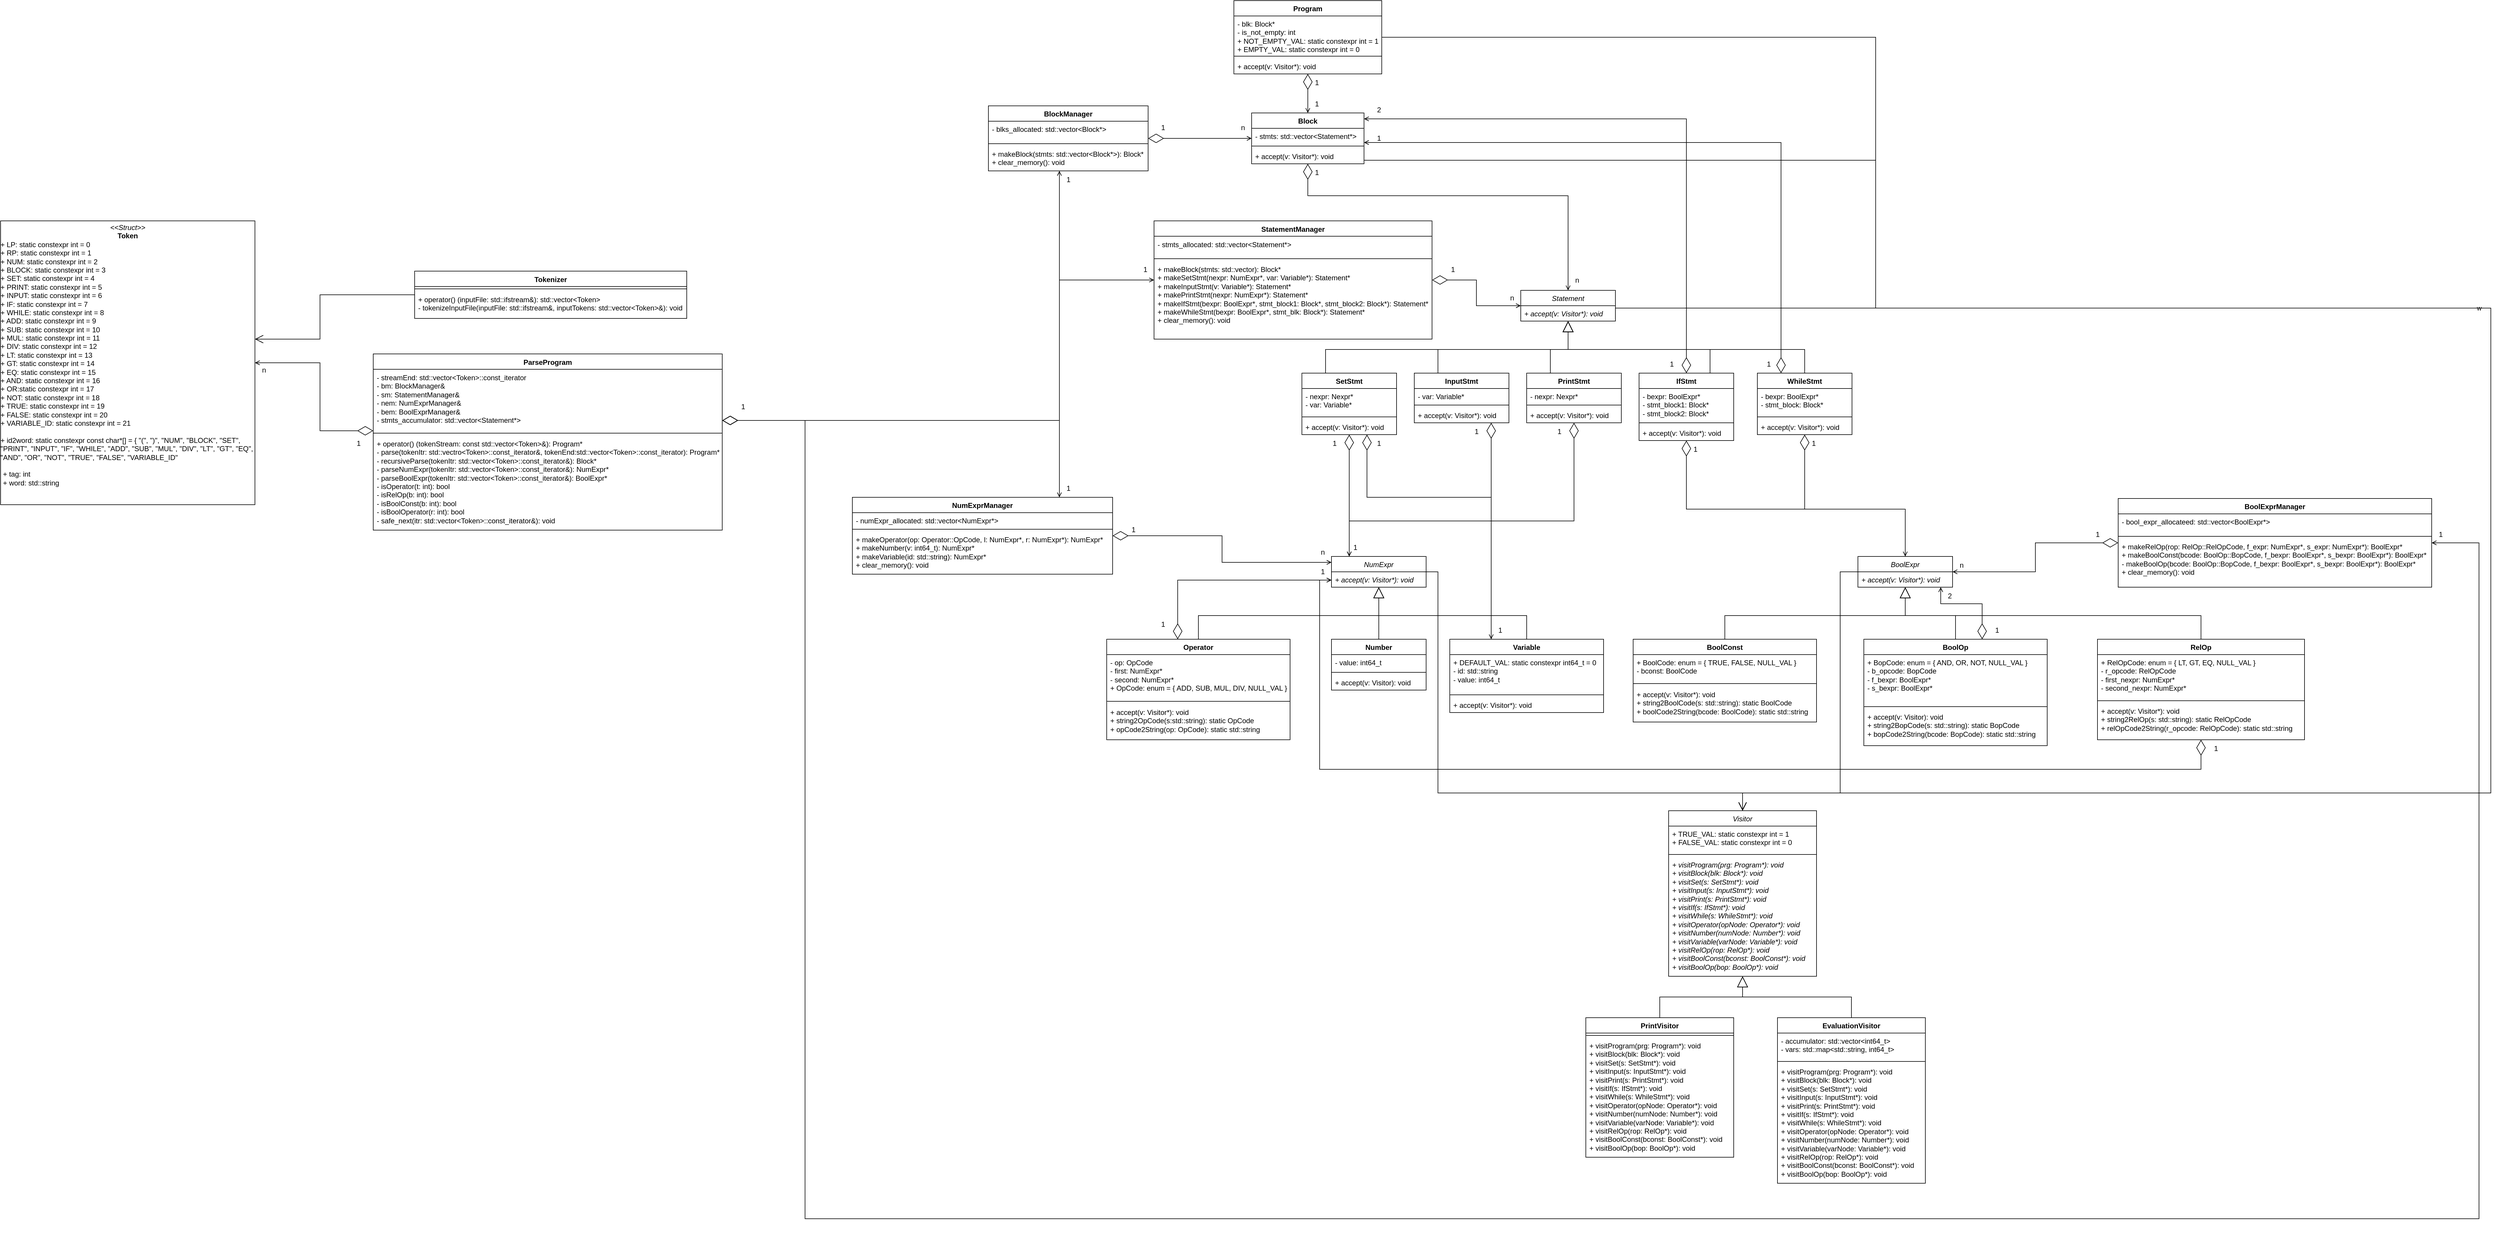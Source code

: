 <mxfile version="21.6.8" type="device">
  <diagram name="Pagina-1" id="P2irHhzb5EJcoQHnUQgg">
    <mxGraphModel dx="2175" dy="1416" grid="1" gridSize="10" guides="1" tooltips="1" connect="1" arrows="1" fold="1" page="1" pageScale="1" pageWidth="827" pageHeight="1169" math="0" shadow="0">
      <root>
        <mxCell id="0" />
        <mxCell id="1" parent="0" />
        <mxCell id="Ar0EWjiSAePKsgkhpnwZ-1" value="&lt;span style=&quot;font-weight: normal;&quot;&gt;&lt;i&gt;NumExpr&lt;/i&gt;&lt;/span&gt;" style="swimlane;fontStyle=1;align=center;verticalAlign=top;childLayout=stackLayout;horizontal=1;startSize=26;horizontalStack=0;resizeParent=1;resizeParentMax=0;resizeLast=0;collapsible=1;marginBottom=0;whiteSpace=wrap;html=1;" parent="1" vertex="1">
          <mxGeometry x="900" y="600" width="160" height="52" as="geometry">
            <mxRectangle x="290" y="140" width="90" height="30" as="alternateBounds" />
          </mxGeometry>
        </mxCell>
        <mxCell id="Ar0EWjiSAePKsgkhpnwZ-2" value="&lt;i&gt;+ accept(v: Visitor*): void&lt;/i&gt;" style="text;strokeColor=none;fillColor=none;align=left;verticalAlign=top;spacingLeft=4;spacingRight=4;overflow=hidden;rotatable=0;points=[[0,0.5],[1,0.5]];portConstraint=eastwest;whiteSpace=wrap;html=1;" parent="Ar0EWjiSAePKsgkhpnwZ-1" vertex="1">
          <mxGeometry y="26" width="160" height="26" as="geometry" />
        </mxCell>
        <mxCell id="Ar0EWjiSAePKsgkhpnwZ-5" value="Operator" style="swimlane;fontStyle=1;align=center;verticalAlign=top;childLayout=stackLayout;horizontal=1;startSize=26;horizontalStack=0;resizeParent=1;resizeParentMax=0;resizeLast=0;collapsible=1;marginBottom=0;whiteSpace=wrap;html=1;" parent="1" vertex="1">
          <mxGeometry x="520" y="740" width="310" height="170" as="geometry" />
        </mxCell>
        <mxCell id="Ar0EWjiSAePKsgkhpnwZ-6" value="- op: OpCode&lt;br&gt;- first: NumExpr*&lt;br&gt;- second: NumExpr*&lt;br&gt;+ OpCode: enum = { ADD, SUB, MUL, DIV, NULL_VAL }" style="text;strokeColor=none;fillColor=none;align=left;verticalAlign=top;spacingLeft=4;spacingRight=4;overflow=hidden;rotatable=0;points=[[0,0.5],[1,0.5]];portConstraint=eastwest;whiteSpace=wrap;html=1;" parent="Ar0EWjiSAePKsgkhpnwZ-5" vertex="1">
          <mxGeometry y="26" width="310" height="74" as="geometry" />
        </mxCell>
        <mxCell id="Ar0EWjiSAePKsgkhpnwZ-7" value="" style="line;strokeWidth=1;fillColor=none;align=left;verticalAlign=middle;spacingTop=-1;spacingLeft=3;spacingRight=3;rotatable=0;labelPosition=right;points=[];portConstraint=eastwest;strokeColor=inherit;" parent="Ar0EWjiSAePKsgkhpnwZ-5" vertex="1">
          <mxGeometry y="100" width="310" height="10" as="geometry" />
        </mxCell>
        <mxCell id="Ar0EWjiSAePKsgkhpnwZ-8" value="+ accept(v: Visitor*): void&lt;br&gt;+ string2OpCode(s:std::string): static OpCode&lt;br&gt;+ opCode2String(op: OpCode): static std::string" style="text;strokeColor=none;fillColor=none;align=left;verticalAlign=top;spacingLeft=4;spacingRight=4;overflow=hidden;rotatable=0;points=[[0,0.5],[1,0.5]];portConstraint=eastwest;whiteSpace=wrap;html=1;" parent="Ar0EWjiSAePKsgkhpnwZ-5" vertex="1">
          <mxGeometry y="110" width="310" height="60" as="geometry" />
        </mxCell>
        <mxCell id="Ar0EWjiSAePKsgkhpnwZ-10" value="Number" style="swimlane;fontStyle=1;align=center;verticalAlign=top;childLayout=stackLayout;horizontal=1;startSize=26;horizontalStack=0;resizeParent=1;resizeParentMax=0;resizeLast=0;collapsible=1;marginBottom=0;whiteSpace=wrap;html=1;" parent="1" vertex="1">
          <mxGeometry x="900" y="740" width="160" height="86" as="geometry" />
        </mxCell>
        <mxCell id="Ar0EWjiSAePKsgkhpnwZ-11" value="- value: int64_t" style="text;strokeColor=none;fillColor=none;align=left;verticalAlign=top;spacingLeft=4;spacingRight=4;overflow=hidden;rotatable=0;points=[[0,0.5],[1,0.5]];portConstraint=eastwest;whiteSpace=wrap;html=1;" parent="Ar0EWjiSAePKsgkhpnwZ-10" vertex="1">
          <mxGeometry y="26" width="160" height="26" as="geometry" />
        </mxCell>
        <mxCell id="Ar0EWjiSAePKsgkhpnwZ-12" value="" style="line;strokeWidth=1;fillColor=none;align=left;verticalAlign=middle;spacingTop=-1;spacingLeft=3;spacingRight=3;rotatable=0;labelPosition=right;points=[];portConstraint=eastwest;strokeColor=inherit;" parent="Ar0EWjiSAePKsgkhpnwZ-10" vertex="1">
          <mxGeometry y="52" width="160" height="8" as="geometry" />
        </mxCell>
        <mxCell id="Ar0EWjiSAePKsgkhpnwZ-13" value="+ accept(v: Visitor): void" style="text;strokeColor=none;fillColor=none;align=left;verticalAlign=top;spacingLeft=4;spacingRight=4;overflow=hidden;rotatable=0;points=[[0,0.5],[1,0.5]];portConstraint=eastwest;whiteSpace=wrap;html=1;" parent="Ar0EWjiSAePKsgkhpnwZ-10" vertex="1">
          <mxGeometry y="60" width="160" height="26" as="geometry" />
        </mxCell>
        <mxCell id="Ar0EWjiSAePKsgkhpnwZ-15" value="" style="endArrow=block;endSize=16;endFill=0;html=1;rounded=0;exitX=0.5;exitY=0;exitDx=0;exitDy=0;" parent="1" source="Ar0EWjiSAePKsgkhpnwZ-10" target="Ar0EWjiSAePKsgkhpnwZ-1" edge="1">
          <mxGeometry x="-0.773" width="160" relative="1" as="geometry">
            <mxPoint x="990" y="750" as="sourcePoint" />
            <mxPoint x="1100" y="700" as="targetPoint" />
            <mxPoint as="offset" />
          </mxGeometry>
        </mxCell>
        <mxCell id="Ar0EWjiSAePKsgkhpnwZ-18" value="" style="endArrow=block;endSize=16;endFill=0;html=1;rounded=0;exitX=0.5;exitY=0;exitDx=0;exitDy=0;edgeStyle=orthogonalEdgeStyle;" parent="1" source="Ar0EWjiSAePKsgkhpnwZ-5" target="Ar0EWjiSAePKsgkhpnwZ-1" edge="1">
          <mxGeometry width="160" relative="1" as="geometry">
            <mxPoint x="690" y="760" as="sourcePoint" />
            <mxPoint x="990.36" y="669.998" as="targetPoint" />
            <Array as="points">
              <mxPoint x="675" y="700" />
              <mxPoint x="980" y="700" />
            </Array>
          </mxGeometry>
        </mxCell>
        <mxCell id="Ar0EWjiSAePKsgkhpnwZ-19" value="Variable" style="swimlane;fontStyle=1;align=center;verticalAlign=top;childLayout=stackLayout;horizontal=1;startSize=26;horizontalStack=0;resizeParent=1;resizeParentMax=0;resizeLast=0;collapsible=1;marginBottom=0;whiteSpace=wrap;html=1;" parent="1" vertex="1">
          <mxGeometry x="1100" y="740" width="260" height="124" as="geometry" />
        </mxCell>
        <mxCell id="Ar0EWjiSAePKsgkhpnwZ-20" value="+ DEFAULT_VAL: static constexpr int64_t = 0&lt;br&gt;- id: std::string&lt;br&gt;- value: int64_t" style="text;strokeColor=none;fillColor=none;align=left;verticalAlign=top;spacingLeft=4;spacingRight=4;overflow=hidden;rotatable=0;points=[[0,0.5],[1,0.5]];portConstraint=eastwest;whiteSpace=wrap;html=1;" parent="Ar0EWjiSAePKsgkhpnwZ-19" vertex="1">
          <mxGeometry y="26" width="260" height="64" as="geometry" />
        </mxCell>
        <mxCell id="Ar0EWjiSAePKsgkhpnwZ-21" value="" style="line;strokeWidth=1;fillColor=none;align=left;verticalAlign=middle;spacingTop=-1;spacingLeft=3;spacingRight=3;rotatable=0;labelPosition=right;points=[];portConstraint=eastwest;strokeColor=inherit;" parent="Ar0EWjiSAePKsgkhpnwZ-19" vertex="1">
          <mxGeometry y="90" width="260" height="8" as="geometry" />
        </mxCell>
        <mxCell id="Ar0EWjiSAePKsgkhpnwZ-22" value="+ accept(v: Visitor*): void" style="text;strokeColor=none;fillColor=none;align=left;verticalAlign=top;spacingLeft=4;spacingRight=4;overflow=hidden;rotatable=0;points=[[0,0.5],[1,0.5]];portConstraint=eastwest;whiteSpace=wrap;html=1;" parent="Ar0EWjiSAePKsgkhpnwZ-19" vertex="1">
          <mxGeometry y="98" width="260" height="26" as="geometry" />
        </mxCell>
        <mxCell id="Ar0EWjiSAePKsgkhpnwZ-23" value="" style="endArrow=block;endSize=16;endFill=0;html=1;rounded=0;edgeStyle=orthogonalEdgeStyle;" parent="1" source="Ar0EWjiSAePKsgkhpnwZ-19" target="Ar0EWjiSAePKsgkhpnwZ-1" edge="1">
          <mxGeometry width="160" relative="1" as="geometry">
            <mxPoint x="870" y="740" as="sourcePoint" />
            <mxPoint x="1030" y="740" as="targetPoint" />
            <Array as="points">
              <mxPoint x="1230" y="700" />
              <mxPoint x="980" y="700" />
            </Array>
          </mxGeometry>
        </mxCell>
        <mxCell id="Ar0EWjiSAePKsgkhpnwZ-28" value="&lt;span style=&quot;font-weight: normal;&quot;&gt;&lt;i&gt;Statement&lt;/i&gt;&lt;/span&gt;" style="swimlane;fontStyle=1;align=center;verticalAlign=top;childLayout=stackLayout;horizontal=1;startSize=26;horizontalStack=0;resizeParent=1;resizeParentMax=0;resizeLast=0;collapsible=1;marginBottom=0;whiteSpace=wrap;html=1;" parent="1" vertex="1">
          <mxGeometry x="1220" y="150" width="160" height="52" as="geometry">
            <mxRectangle x="290" y="140" width="90" height="30" as="alternateBounds" />
          </mxGeometry>
        </mxCell>
        <mxCell id="Ar0EWjiSAePKsgkhpnwZ-29" value="&lt;i&gt;+ accept(v: Visitor*): void&lt;/i&gt;" style="text;strokeColor=none;fillColor=none;align=left;verticalAlign=top;spacingLeft=4;spacingRight=4;overflow=hidden;rotatable=0;points=[[0,0.5],[1,0.5]];portConstraint=eastwest;whiteSpace=wrap;html=1;" parent="Ar0EWjiSAePKsgkhpnwZ-28" vertex="1">
          <mxGeometry y="26" width="160" height="26" as="geometry" />
        </mxCell>
        <mxCell id="Ar0EWjiSAePKsgkhpnwZ-30" value="InputStmt" style="swimlane;fontStyle=1;align=center;verticalAlign=top;childLayout=stackLayout;horizontal=1;startSize=26;horizontalStack=0;resizeParent=1;resizeParentMax=0;resizeLast=0;collapsible=1;marginBottom=0;whiteSpace=wrap;html=1;" parent="1" vertex="1">
          <mxGeometry x="1040" y="290" width="160" height="84" as="geometry" />
        </mxCell>
        <mxCell id="Ar0EWjiSAePKsgkhpnwZ-31" value="- var: Variable*" style="text;strokeColor=none;fillColor=none;align=left;verticalAlign=top;spacingLeft=4;spacingRight=4;overflow=hidden;rotatable=0;points=[[0,0.5],[1,0.5]];portConstraint=eastwest;whiteSpace=wrap;html=1;" parent="Ar0EWjiSAePKsgkhpnwZ-30" vertex="1">
          <mxGeometry y="26" width="160" height="24" as="geometry" />
        </mxCell>
        <mxCell id="Ar0EWjiSAePKsgkhpnwZ-32" value="" style="line;strokeWidth=1;fillColor=none;align=left;verticalAlign=middle;spacingTop=-1;spacingLeft=3;spacingRight=3;rotatable=0;labelPosition=right;points=[];portConstraint=eastwest;strokeColor=inherit;" parent="Ar0EWjiSAePKsgkhpnwZ-30" vertex="1">
          <mxGeometry y="50" width="160" height="8" as="geometry" />
        </mxCell>
        <mxCell id="Ar0EWjiSAePKsgkhpnwZ-33" value="+ accept(v: Visitor*): void" style="text;strokeColor=none;fillColor=none;align=left;verticalAlign=top;spacingLeft=4;spacingRight=4;overflow=hidden;rotatable=0;points=[[0,0.5],[1,0.5]];portConstraint=eastwest;whiteSpace=wrap;html=1;" parent="Ar0EWjiSAePKsgkhpnwZ-30" vertex="1">
          <mxGeometry y="58" width="160" height="26" as="geometry" />
        </mxCell>
        <mxCell id="o8EcyfVFpdOXNrYhHt9w-1" value="SetStmt" style="swimlane;fontStyle=1;align=center;verticalAlign=top;childLayout=stackLayout;horizontal=1;startSize=26;horizontalStack=0;resizeParent=1;resizeParentMax=0;resizeLast=0;collapsible=1;marginBottom=0;whiteSpace=wrap;html=1;" parent="1" vertex="1">
          <mxGeometry x="850" y="290" width="160" height="104" as="geometry" />
        </mxCell>
        <mxCell id="o8EcyfVFpdOXNrYhHt9w-2" value="- nexpr: Nexpr*&lt;br&gt;- var: Variable*" style="text;strokeColor=none;fillColor=none;align=left;verticalAlign=top;spacingLeft=4;spacingRight=4;overflow=hidden;rotatable=0;points=[[0,0.5],[1,0.5]];portConstraint=eastwest;whiteSpace=wrap;html=1;" parent="o8EcyfVFpdOXNrYhHt9w-1" vertex="1">
          <mxGeometry y="26" width="160" height="44" as="geometry" />
        </mxCell>
        <mxCell id="o8EcyfVFpdOXNrYhHt9w-3" value="" style="line;strokeWidth=1;fillColor=none;align=left;verticalAlign=middle;spacingTop=-1;spacingLeft=3;spacingRight=3;rotatable=0;labelPosition=right;points=[];portConstraint=eastwest;strokeColor=inherit;" parent="o8EcyfVFpdOXNrYhHt9w-1" vertex="1">
          <mxGeometry y="70" width="160" height="8" as="geometry" />
        </mxCell>
        <mxCell id="o8EcyfVFpdOXNrYhHt9w-4" value="+ accept(v: Visitor*): void" style="text;strokeColor=none;fillColor=none;align=left;verticalAlign=top;spacingLeft=4;spacingRight=4;overflow=hidden;rotatable=0;points=[[0,0.5],[1,0.5]];portConstraint=eastwest;whiteSpace=wrap;html=1;" parent="o8EcyfVFpdOXNrYhHt9w-1" vertex="1">
          <mxGeometry y="78" width="160" height="26" as="geometry" />
        </mxCell>
        <mxCell id="o8EcyfVFpdOXNrYhHt9w-5" value="PrintStmt" style="swimlane;fontStyle=1;align=center;verticalAlign=top;childLayout=stackLayout;horizontal=1;startSize=26;horizontalStack=0;resizeParent=1;resizeParentMax=0;resizeLast=0;collapsible=1;marginBottom=0;whiteSpace=wrap;html=1;" parent="1" vertex="1">
          <mxGeometry x="1230" y="290" width="160" height="84" as="geometry" />
        </mxCell>
        <mxCell id="o8EcyfVFpdOXNrYhHt9w-6" value="- nexpr: Nexpr*" style="text;strokeColor=none;fillColor=none;align=left;verticalAlign=top;spacingLeft=4;spacingRight=4;overflow=hidden;rotatable=0;points=[[0,0.5],[1,0.5]];portConstraint=eastwest;whiteSpace=wrap;html=1;" parent="o8EcyfVFpdOXNrYhHt9w-5" vertex="1">
          <mxGeometry y="26" width="160" height="24" as="geometry" />
        </mxCell>
        <mxCell id="o8EcyfVFpdOXNrYhHt9w-7" value="" style="line;strokeWidth=1;fillColor=none;align=left;verticalAlign=middle;spacingTop=-1;spacingLeft=3;spacingRight=3;rotatable=0;labelPosition=right;points=[];portConstraint=eastwest;strokeColor=inherit;" parent="o8EcyfVFpdOXNrYhHt9w-5" vertex="1">
          <mxGeometry y="50" width="160" height="8" as="geometry" />
        </mxCell>
        <mxCell id="o8EcyfVFpdOXNrYhHt9w-8" value="+ accept(v: Visitor*): void" style="text;strokeColor=none;fillColor=none;align=left;verticalAlign=top;spacingLeft=4;spacingRight=4;overflow=hidden;rotatable=0;points=[[0,0.5],[1,0.5]];portConstraint=eastwest;whiteSpace=wrap;html=1;" parent="o8EcyfVFpdOXNrYhHt9w-5" vertex="1">
          <mxGeometry y="58" width="160" height="26" as="geometry" />
        </mxCell>
        <mxCell id="o8EcyfVFpdOXNrYhHt9w-9" value="IfStmt" style="swimlane;fontStyle=1;align=center;verticalAlign=top;childLayout=stackLayout;horizontal=1;startSize=26;horizontalStack=0;resizeParent=1;resizeParentMax=0;resizeLast=0;collapsible=1;marginBottom=0;whiteSpace=wrap;html=1;" parent="1" vertex="1">
          <mxGeometry x="1420" y="290" width="160" height="114" as="geometry" />
        </mxCell>
        <mxCell id="o8EcyfVFpdOXNrYhHt9w-10" value="- bexpr: BoolExpr*&lt;br&gt;- stmt_block1: Block*&lt;br&gt;- stmt_block2: Block*" style="text;strokeColor=none;fillColor=none;align=left;verticalAlign=top;spacingLeft=4;spacingRight=4;overflow=hidden;rotatable=0;points=[[0,0.5],[1,0.5]];portConstraint=eastwest;whiteSpace=wrap;html=1;" parent="o8EcyfVFpdOXNrYhHt9w-9" vertex="1">
          <mxGeometry y="26" width="160" height="54" as="geometry" />
        </mxCell>
        <mxCell id="o8EcyfVFpdOXNrYhHt9w-11" value="" style="line;strokeWidth=1;fillColor=none;align=left;verticalAlign=middle;spacingTop=-1;spacingLeft=3;spacingRight=3;rotatable=0;labelPosition=right;points=[];portConstraint=eastwest;strokeColor=inherit;" parent="o8EcyfVFpdOXNrYhHt9w-9" vertex="1">
          <mxGeometry y="80" width="160" height="8" as="geometry" />
        </mxCell>
        <mxCell id="o8EcyfVFpdOXNrYhHt9w-12" value="+ accept(v: Visitor*): void" style="text;strokeColor=none;fillColor=none;align=left;verticalAlign=top;spacingLeft=4;spacingRight=4;overflow=hidden;rotatable=0;points=[[0,0.5],[1,0.5]];portConstraint=eastwest;whiteSpace=wrap;html=1;" parent="o8EcyfVFpdOXNrYhHt9w-9" vertex="1">
          <mxGeometry y="88" width="160" height="26" as="geometry" />
        </mxCell>
        <mxCell id="o8EcyfVFpdOXNrYhHt9w-13" value="WhileStmt" style="swimlane;fontStyle=1;align=center;verticalAlign=top;childLayout=stackLayout;horizontal=1;startSize=26;horizontalStack=0;resizeParent=1;resizeParentMax=0;resizeLast=0;collapsible=1;marginBottom=0;whiteSpace=wrap;html=1;" parent="1" vertex="1">
          <mxGeometry x="1620" y="290" width="160" height="104" as="geometry" />
        </mxCell>
        <mxCell id="o8EcyfVFpdOXNrYhHt9w-14" value="- bexpr: BoolExpr*&lt;br&gt;- stmt_block: Block*" style="text;strokeColor=none;fillColor=none;align=left;verticalAlign=top;spacingLeft=4;spacingRight=4;overflow=hidden;rotatable=0;points=[[0,0.5],[1,0.5]];portConstraint=eastwest;whiteSpace=wrap;html=1;" parent="o8EcyfVFpdOXNrYhHt9w-13" vertex="1">
          <mxGeometry y="26" width="160" height="44" as="geometry" />
        </mxCell>
        <mxCell id="o8EcyfVFpdOXNrYhHt9w-15" value="" style="line;strokeWidth=1;fillColor=none;align=left;verticalAlign=middle;spacingTop=-1;spacingLeft=3;spacingRight=3;rotatable=0;labelPosition=right;points=[];portConstraint=eastwest;strokeColor=inherit;" parent="o8EcyfVFpdOXNrYhHt9w-13" vertex="1">
          <mxGeometry y="70" width="160" height="8" as="geometry" />
        </mxCell>
        <mxCell id="o8EcyfVFpdOXNrYhHt9w-16" value="+ accept(v: Visitor*): void" style="text;strokeColor=none;fillColor=none;align=left;verticalAlign=top;spacingLeft=4;spacingRight=4;overflow=hidden;rotatable=0;points=[[0,0.5],[1,0.5]];portConstraint=eastwest;whiteSpace=wrap;html=1;" parent="o8EcyfVFpdOXNrYhHt9w-13" vertex="1">
          <mxGeometry y="78" width="160" height="26" as="geometry" />
        </mxCell>
        <mxCell id="o8EcyfVFpdOXNrYhHt9w-17" value="" style="endArrow=block;endSize=16;endFill=0;html=1;rounded=0;edgeStyle=orthogonalEdgeStyle;" parent="1" target="Ar0EWjiSAePKsgkhpnwZ-28" edge="1">
          <mxGeometry width="160" relative="1" as="geometry">
            <mxPoint x="890" y="290" as="sourcePoint" />
            <mxPoint x="1260" y="202" as="targetPoint" />
            <Array as="points">
              <mxPoint x="890" y="250" />
              <mxPoint x="1300" y="250" />
            </Array>
          </mxGeometry>
        </mxCell>
        <mxCell id="o8EcyfVFpdOXNrYhHt9w-18" value="" style="endArrow=block;endSize=16;endFill=0;html=1;rounded=0;edgeStyle=orthogonalEdgeStyle;" parent="1" target="Ar0EWjiSAePKsgkhpnwZ-28" edge="1">
          <mxGeometry x="-0.002" width="160" relative="1" as="geometry">
            <mxPoint x="1080" y="290" as="sourcePoint" />
            <mxPoint x="1260" y="202" as="targetPoint" />
            <Array as="points">
              <mxPoint x="1080" y="250" />
              <mxPoint x="1300" y="250" />
            </Array>
            <mxPoint as="offset" />
          </mxGeometry>
        </mxCell>
        <mxCell id="o8EcyfVFpdOXNrYhHt9w-20" value="" style="endArrow=block;endSize=16;endFill=0;html=1;rounded=0;edgeStyle=orthogonalEdgeStyle;" parent="1" target="Ar0EWjiSAePKsgkhpnwZ-28" edge="1">
          <mxGeometry x="-0.007" width="160" relative="1" as="geometry">
            <mxPoint x="1270" y="290" as="sourcePoint" />
            <mxPoint x="1260" y="202" as="targetPoint" />
            <Array as="points">
              <mxPoint x="1270" y="250" />
              <mxPoint x="1300" y="250" />
            </Array>
            <mxPoint as="offset" />
          </mxGeometry>
        </mxCell>
        <mxCell id="o8EcyfVFpdOXNrYhHt9w-21" value="" style="endArrow=block;endSize=16;endFill=0;html=1;rounded=0;edgeStyle=orthogonalEdgeStyle;" parent="1" edge="1">
          <mxGeometry width="160" relative="1" as="geometry">
            <mxPoint x="1540" y="290" as="sourcePoint" />
            <mxPoint x="1300" y="202" as="targetPoint" />
            <Array as="points">
              <mxPoint x="1540" y="250" />
              <mxPoint x="1300" y="250" />
            </Array>
          </mxGeometry>
        </mxCell>
        <mxCell id="o8EcyfVFpdOXNrYhHt9w-22" value="" style="endArrow=block;endSize=16;endFill=0;html=1;rounded=0;edgeStyle=orthogonalEdgeStyle;" parent="1" target="Ar0EWjiSAePKsgkhpnwZ-28" edge="1">
          <mxGeometry width="160" relative="1" as="geometry">
            <mxPoint x="1700" y="290" as="sourcePoint" />
            <mxPoint x="1300" y="232" as="targetPoint" />
            <Array as="points">
              <mxPoint x="1700" y="250" />
              <mxPoint x="1300" y="250" />
            </Array>
          </mxGeometry>
        </mxCell>
        <mxCell id="o8EcyfVFpdOXNrYhHt9w-27" value="&lt;span style=&quot;font-weight: normal;&quot;&gt;&lt;i&gt;BoolExpr&lt;/i&gt;&lt;/span&gt;" style="swimlane;fontStyle=1;align=center;verticalAlign=top;childLayout=stackLayout;horizontal=1;startSize=26;horizontalStack=0;resizeParent=1;resizeParentMax=0;resizeLast=0;collapsible=1;marginBottom=0;whiteSpace=wrap;html=1;" parent="1" vertex="1">
          <mxGeometry x="1790" y="600" width="160" height="52" as="geometry">
            <mxRectangle x="290" y="140" width="90" height="30" as="alternateBounds" />
          </mxGeometry>
        </mxCell>
        <mxCell id="o8EcyfVFpdOXNrYhHt9w-28" value="&lt;i&gt;+ accept(v: Visitor*): void&lt;/i&gt;" style="text;strokeColor=none;fillColor=none;align=left;verticalAlign=top;spacingLeft=4;spacingRight=4;overflow=hidden;rotatable=0;points=[[0,0.5],[1,0.5]];portConstraint=eastwest;whiteSpace=wrap;html=1;" parent="o8EcyfVFpdOXNrYhHt9w-27" vertex="1">
          <mxGeometry y="26" width="160" height="26" as="geometry" />
        </mxCell>
        <mxCell id="o8EcyfVFpdOXNrYhHt9w-29" value="BoolConst" style="swimlane;fontStyle=1;align=center;verticalAlign=top;childLayout=stackLayout;horizontal=1;startSize=26;horizontalStack=0;resizeParent=1;resizeParentMax=0;resizeLast=0;collapsible=1;marginBottom=0;whiteSpace=wrap;html=1;" parent="1" vertex="1">
          <mxGeometry x="1410" y="740" width="310" height="140" as="geometry" />
        </mxCell>
        <mxCell id="o8EcyfVFpdOXNrYhHt9w-30" value="+ BoolCode: enum = { TRUE, FALSE, NULL_VAL }&lt;br&gt;- bconst: BoolCode" style="text;strokeColor=none;fillColor=none;align=left;verticalAlign=top;spacingLeft=4;spacingRight=4;overflow=hidden;rotatable=0;points=[[0,0.5],[1,0.5]];portConstraint=eastwest;whiteSpace=wrap;html=1;" parent="o8EcyfVFpdOXNrYhHt9w-29" vertex="1">
          <mxGeometry y="26" width="310" height="44" as="geometry" />
        </mxCell>
        <mxCell id="o8EcyfVFpdOXNrYhHt9w-31" value="" style="line;strokeWidth=1;fillColor=none;align=left;verticalAlign=middle;spacingTop=-1;spacingLeft=3;spacingRight=3;rotatable=0;labelPosition=right;points=[];portConstraint=eastwest;strokeColor=inherit;" parent="o8EcyfVFpdOXNrYhHt9w-29" vertex="1">
          <mxGeometry y="70" width="310" height="10" as="geometry" />
        </mxCell>
        <mxCell id="o8EcyfVFpdOXNrYhHt9w-32" value="+ accept(v: Visitor*): void&lt;br&gt;+ string2BoolCode(s: std::string): static BoolCode&lt;br&gt;+ boolCode2String(bcode: BoolCode): static std::string" style="text;strokeColor=none;fillColor=none;align=left;verticalAlign=top;spacingLeft=4;spacingRight=4;overflow=hidden;rotatable=0;points=[[0,0.5],[1,0.5]];portConstraint=eastwest;whiteSpace=wrap;html=1;" parent="o8EcyfVFpdOXNrYhHt9w-29" vertex="1">
          <mxGeometry y="80" width="310" height="60" as="geometry" />
        </mxCell>
        <mxCell id="o8EcyfVFpdOXNrYhHt9w-33" value="BoolOp" style="swimlane;fontStyle=1;align=center;verticalAlign=top;childLayout=stackLayout;horizontal=1;startSize=26;horizontalStack=0;resizeParent=1;resizeParentMax=0;resizeLast=0;collapsible=1;marginBottom=0;whiteSpace=wrap;html=1;" parent="1" vertex="1">
          <mxGeometry x="1800" y="740" width="310" height="180" as="geometry" />
        </mxCell>
        <mxCell id="o8EcyfVFpdOXNrYhHt9w-34" value="+ BopCode: enum = { AND, OR, NOT, NULL_VAL }&lt;br&gt;- b_opcode: BopCode&lt;br&gt;- f_bexpr: BoolExpr*&lt;br&gt;- s_bexpr: BoolExpr*" style="text;strokeColor=none;fillColor=none;align=left;verticalAlign=top;spacingLeft=4;spacingRight=4;overflow=hidden;rotatable=0;points=[[0,0.5],[1,0.5]];portConstraint=eastwest;whiteSpace=wrap;html=1;" parent="o8EcyfVFpdOXNrYhHt9w-33" vertex="1">
          <mxGeometry y="26" width="310" height="84" as="geometry" />
        </mxCell>
        <mxCell id="o8EcyfVFpdOXNrYhHt9w-35" value="" style="line;strokeWidth=1;fillColor=none;align=left;verticalAlign=middle;spacingTop=-1;spacingLeft=3;spacingRight=3;rotatable=0;labelPosition=right;points=[];portConstraint=eastwest;strokeColor=inherit;" parent="o8EcyfVFpdOXNrYhHt9w-33" vertex="1">
          <mxGeometry y="110" width="310" height="8" as="geometry" />
        </mxCell>
        <mxCell id="o8EcyfVFpdOXNrYhHt9w-36" value="+ accept(v: Visitor): void&lt;br&gt;+ string2BopCode(s: std::string): static BopCode&lt;br&gt;+ bopCode2String(bcode: BopCode): static std::string" style="text;strokeColor=none;fillColor=none;align=left;verticalAlign=top;spacingLeft=4;spacingRight=4;overflow=hidden;rotatable=0;points=[[0,0.5],[1,0.5]];portConstraint=eastwest;whiteSpace=wrap;html=1;" parent="o8EcyfVFpdOXNrYhHt9w-33" vertex="1">
          <mxGeometry y="118" width="310" height="62" as="geometry" />
        </mxCell>
        <mxCell id="o8EcyfVFpdOXNrYhHt9w-37" value="" style="endArrow=block;endSize=16;endFill=0;html=1;rounded=0;exitX=0.5;exitY=0;exitDx=0;exitDy=0;edgeStyle=orthogonalEdgeStyle;" parent="1" source="o8EcyfVFpdOXNrYhHt9w-33" target="o8EcyfVFpdOXNrYhHt9w-27" edge="1">
          <mxGeometry x="-0.773" width="160" relative="1" as="geometry">
            <mxPoint x="1880" y="750" as="sourcePoint" />
            <mxPoint x="1990" y="700" as="targetPoint" />
            <mxPoint as="offset" />
            <Array as="points">
              <mxPoint x="1955" y="700" />
              <mxPoint x="1870" y="700" />
            </Array>
          </mxGeometry>
        </mxCell>
        <mxCell id="o8EcyfVFpdOXNrYhHt9w-38" value="" style="endArrow=block;endSize=16;endFill=0;html=1;rounded=0;exitX=0.5;exitY=0;exitDx=0;exitDy=0;edgeStyle=orthogonalEdgeStyle;" parent="1" source="o8EcyfVFpdOXNrYhHt9w-29" target="o8EcyfVFpdOXNrYhHt9w-27" edge="1">
          <mxGeometry width="160" relative="1" as="geometry">
            <mxPoint x="1580" y="760" as="sourcePoint" />
            <mxPoint x="1880.36" y="669.998" as="targetPoint" />
            <Array as="points">
              <mxPoint x="1565" y="700" />
              <mxPoint x="1870" y="700" />
            </Array>
          </mxGeometry>
        </mxCell>
        <mxCell id="o8EcyfVFpdOXNrYhHt9w-39" value="RelOp" style="swimlane;fontStyle=1;align=center;verticalAlign=top;childLayout=stackLayout;horizontal=1;startSize=26;horizontalStack=0;resizeParent=1;resizeParentMax=0;resizeLast=0;collapsible=1;marginBottom=0;whiteSpace=wrap;html=1;" parent="1" vertex="1">
          <mxGeometry x="2195" y="740" width="350" height="170" as="geometry" />
        </mxCell>
        <mxCell id="o8EcyfVFpdOXNrYhHt9w-40" value="+ RelOpCode: enum = { LT, GT, EQ, NULL_VAL }&lt;br&gt;- r_opcode: RelOpCode&lt;br&gt;- first_nexpr: NumExpr*&lt;br&gt;- second_nexpr: NumExpr*" style="text;strokeColor=none;fillColor=none;align=left;verticalAlign=top;spacingLeft=4;spacingRight=4;overflow=hidden;rotatable=0;points=[[0,0.5],[1,0.5]];portConstraint=eastwest;whiteSpace=wrap;html=1;" parent="o8EcyfVFpdOXNrYhHt9w-39" vertex="1">
          <mxGeometry y="26" width="350" height="74" as="geometry" />
        </mxCell>
        <mxCell id="o8EcyfVFpdOXNrYhHt9w-41" value="" style="line;strokeWidth=1;fillColor=none;align=left;verticalAlign=middle;spacingTop=-1;spacingLeft=3;spacingRight=3;rotatable=0;labelPosition=right;points=[];portConstraint=eastwest;strokeColor=inherit;" parent="o8EcyfVFpdOXNrYhHt9w-39" vertex="1">
          <mxGeometry y="100" width="350" height="8" as="geometry" />
        </mxCell>
        <mxCell id="o8EcyfVFpdOXNrYhHt9w-42" value="+ accept(v: Visitor*): void&lt;br&gt;+ string2RelOp(s: std::string): static RelOpCode&lt;br&gt;+ relOpCode2String(r_opcode: RelOpCode): static std::string" style="text;strokeColor=none;fillColor=none;align=left;verticalAlign=top;spacingLeft=4;spacingRight=4;overflow=hidden;rotatable=0;points=[[0,0.5],[1,0.5]];portConstraint=eastwest;whiteSpace=wrap;html=1;" parent="o8EcyfVFpdOXNrYhHt9w-39" vertex="1">
          <mxGeometry y="108" width="350" height="62" as="geometry" />
        </mxCell>
        <mxCell id="o8EcyfVFpdOXNrYhHt9w-43" value="" style="endArrow=block;endSize=16;endFill=0;html=1;rounded=0;edgeStyle=orthogonalEdgeStyle;" parent="1" source="o8EcyfVFpdOXNrYhHt9w-39" target="o8EcyfVFpdOXNrYhHt9w-27" edge="1">
          <mxGeometry width="160" relative="1" as="geometry">
            <mxPoint x="1760" y="740" as="sourcePoint" />
            <mxPoint x="1920" y="740" as="targetPoint" />
            <Array as="points">
              <mxPoint x="2370" y="700" />
              <mxPoint x="1870" y="700" />
            </Array>
          </mxGeometry>
        </mxCell>
        <mxCell id="o8EcyfVFpdOXNrYhHt9w-44" value="BoolExprManager" style="swimlane;fontStyle=1;align=center;verticalAlign=top;childLayout=stackLayout;horizontal=1;startSize=26;horizontalStack=0;resizeParent=1;resizeParentMax=0;resizeLast=0;collapsible=1;marginBottom=0;whiteSpace=wrap;html=1;" parent="1" vertex="1">
          <mxGeometry x="2230" y="502" width="530" height="150" as="geometry" />
        </mxCell>
        <mxCell id="o8EcyfVFpdOXNrYhHt9w-45" value="- bool_expr_allocateed: std::vector&amp;lt;BoolExpr*&amp;gt;" style="text;strokeColor=none;fillColor=none;align=left;verticalAlign=top;spacingLeft=4;spacingRight=4;overflow=hidden;rotatable=0;points=[[0,0.5],[1,0.5]];portConstraint=eastwest;whiteSpace=wrap;html=1;" parent="o8EcyfVFpdOXNrYhHt9w-44" vertex="1">
          <mxGeometry y="26" width="530" height="34" as="geometry" />
        </mxCell>
        <mxCell id="o8EcyfVFpdOXNrYhHt9w-46" value="" style="line;strokeWidth=1;fillColor=none;align=left;verticalAlign=middle;spacingTop=-1;spacingLeft=3;spacingRight=3;rotatable=0;labelPosition=right;points=[];portConstraint=eastwest;strokeColor=inherit;" parent="o8EcyfVFpdOXNrYhHt9w-44" vertex="1">
          <mxGeometry y="60" width="530" height="8" as="geometry" />
        </mxCell>
        <mxCell id="o8EcyfVFpdOXNrYhHt9w-47" value="+ makeRelOp(rop: RelOp::RelOpCode, f_expr: NumExpr*, s_expr: NumExpr*): BoolExpr*&lt;br&gt;+ makeBoolConst(bcode: BoolOp::BopCode, f_bexpr: BoolExpr*, s_bexpr: BoolExpr*): BoolExpr*&lt;br&gt;- makeBoolOp(bcode: BoolOp::BopCode, f_bexpr: BoolExpr*, s_bexpr: BoolExpr*): BoolExpr*&lt;br&gt;+ clear_memory(): void" style="text;strokeColor=none;fillColor=none;align=left;verticalAlign=top;spacingLeft=4;spacingRight=4;overflow=hidden;rotatable=0;points=[[0,0.5],[1,0.5]];portConstraint=eastwest;whiteSpace=wrap;html=1;" parent="o8EcyfVFpdOXNrYhHt9w-44" vertex="1">
          <mxGeometry y="68" width="530" height="82" as="geometry" />
        </mxCell>
        <mxCell id="o8EcyfVFpdOXNrYhHt9w-48" value="NumExprManager" style="swimlane;fontStyle=1;align=center;verticalAlign=top;childLayout=stackLayout;horizontal=1;startSize=26;horizontalStack=0;resizeParent=1;resizeParentMax=0;resizeLast=0;collapsible=1;marginBottom=0;whiteSpace=wrap;html=1;" parent="1" vertex="1">
          <mxGeometry x="90" y="500" width="440" height="130" as="geometry" />
        </mxCell>
        <mxCell id="o8EcyfVFpdOXNrYhHt9w-49" value="- numExpr_allocated: std::vector&amp;lt;NumExpr*&amp;gt;" style="text;strokeColor=none;fillColor=none;align=left;verticalAlign=top;spacingLeft=4;spacingRight=4;overflow=hidden;rotatable=0;points=[[0,0.5],[1,0.5]];portConstraint=eastwest;whiteSpace=wrap;html=1;" parent="o8EcyfVFpdOXNrYhHt9w-48" vertex="1">
          <mxGeometry y="26" width="440" height="24" as="geometry" />
        </mxCell>
        <mxCell id="o8EcyfVFpdOXNrYhHt9w-50" value="" style="line;strokeWidth=1;fillColor=none;align=left;verticalAlign=middle;spacingTop=-1;spacingLeft=3;spacingRight=3;rotatable=0;labelPosition=right;points=[];portConstraint=eastwest;strokeColor=inherit;" parent="o8EcyfVFpdOXNrYhHt9w-48" vertex="1">
          <mxGeometry y="50" width="440" height="8" as="geometry" />
        </mxCell>
        <mxCell id="o8EcyfVFpdOXNrYhHt9w-51" value="+ makeOperator(op: Operator::OpCode, l: NumExpr*, r: NumExpr*): NumExpr*&lt;br&gt;+ makeNumber(v: int64_t): NumExpr*&lt;br&gt;+ makeVariable(id: std::string): NumExpr*&lt;br&gt;+ clear_memory(): void" style="text;strokeColor=none;fillColor=none;align=left;verticalAlign=top;spacingLeft=4;spacingRight=4;overflow=hidden;rotatable=0;points=[[0,0.5],[1,0.5]];portConstraint=eastwest;whiteSpace=wrap;html=1;" parent="o8EcyfVFpdOXNrYhHt9w-48" vertex="1">
          <mxGeometry y="58" width="440" height="72" as="geometry" />
        </mxCell>
        <mxCell id="o8EcyfVFpdOXNrYhHt9w-52" value="Block" style="swimlane;fontStyle=1;align=center;verticalAlign=top;childLayout=stackLayout;horizontal=1;startSize=26;horizontalStack=0;resizeParent=1;resizeParentMax=0;resizeLast=0;collapsible=1;marginBottom=0;whiteSpace=wrap;html=1;" parent="1" vertex="1">
          <mxGeometry x="765" y="-150" width="190" height="86" as="geometry" />
        </mxCell>
        <mxCell id="o8EcyfVFpdOXNrYhHt9w-53" value="- stmts: std::vector&amp;lt;Statement*&amp;gt;" style="text;strokeColor=none;fillColor=none;align=left;verticalAlign=top;spacingLeft=4;spacingRight=4;overflow=hidden;rotatable=0;points=[[0,0.5],[1,0.5]];portConstraint=eastwest;whiteSpace=wrap;html=1;" parent="o8EcyfVFpdOXNrYhHt9w-52" vertex="1">
          <mxGeometry y="26" width="190" height="26" as="geometry" />
        </mxCell>
        <mxCell id="o8EcyfVFpdOXNrYhHt9w-54" value="" style="line;strokeWidth=1;fillColor=none;align=left;verticalAlign=middle;spacingTop=-1;spacingLeft=3;spacingRight=3;rotatable=0;labelPosition=right;points=[];portConstraint=eastwest;strokeColor=inherit;" parent="o8EcyfVFpdOXNrYhHt9w-52" vertex="1">
          <mxGeometry y="52" width="190" height="8" as="geometry" />
        </mxCell>
        <mxCell id="o8EcyfVFpdOXNrYhHt9w-55" value="+ accept(v: Visitor*): void" style="text;strokeColor=none;fillColor=none;align=left;verticalAlign=top;spacingLeft=4;spacingRight=4;overflow=hidden;rotatable=0;points=[[0,0.5],[1,0.5]];portConstraint=eastwest;whiteSpace=wrap;html=1;" parent="o8EcyfVFpdOXNrYhHt9w-52" vertex="1">
          <mxGeometry y="60" width="190" height="26" as="geometry" />
        </mxCell>
        <mxCell id="o8EcyfVFpdOXNrYhHt9w-56" value="Program" style="swimlane;fontStyle=1;align=center;verticalAlign=top;childLayout=stackLayout;horizontal=1;startSize=26;horizontalStack=0;resizeParent=1;resizeParentMax=0;resizeLast=0;collapsible=1;marginBottom=0;whiteSpace=wrap;html=1;" parent="1" vertex="1">
          <mxGeometry x="735" y="-340" width="250" height="124" as="geometry" />
        </mxCell>
        <mxCell id="o8EcyfVFpdOXNrYhHt9w-57" value="- blk: Block*&lt;br&gt;- is_not_empty: int&lt;br&gt;+ NOT_EMPTY_VAL: static constexpr int = 1&lt;br&gt;+ EMPTY_VAL: static constexpr int = 0" style="text;strokeColor=none;fillColor=none;align=left;verticalAlign=top;spacingLeft=4;spacingRight=4;overflow=hidden;rotatable=0;points=[[0,0.5],[1,0.5]];portConstraint=eastwest;whiteSpace=wrap;html=1;" parent="o8EcyfVFpdOXNrYhHt9w-56" vertex="1">
          <mxGeometry y="26" width="250" height="64" as="geometry" />
        </mxCell>
        <mxCell id="o8EcyfVFpdOXNrYhHt9w-58" value="" style="line;strokeWidth=1;fillColor=none;align=left;verticalAlign=middle;spacingTop=-1;spacingLeft=3;spacingRight=3;rotatable=0;labelPosition=right;points=[];portConstraint=eastwest;strokeColor=inherit;" parent="o8EcyfVFpdOXNrYhHt9w-56" vertex="1">
          <mxGeometry y="90" width="250" height="8" as="geometry" />
        </mxCell>
        <mxCell id="o8EcyfVFpdOXNrYhHt9w-59" value="+ accept(v: Visitor*): void" style="text;strokeColor=none;fillColor=none;align=left;verticalAlign=top;spacingLeft=4;spacingRight=4;overflow=hidden;rotatable=0;points=[[0,0.5],[1,0.5]];portConstraint=eastwest;whiteSpace=wrap;html=1;" parent="o8EcyfVFpdOXNrYhHt9w-56" vertex="1">
          <mxGeometry y="98" width="250" height="26" as="geometry" />
        </mxCell>
        <mxCell id="o8EcyfVFpdOXNrYhHt9w-60" value="" style="endArrow=diamondThin;endFill=0;endSize=24;html=1;rounded=0;startArrow=open;startFill=0;" parent="1" source="o8EcyfVFpdOXNrYhHt9w-52" target="o8EcyfVFpdOXNrYhHt9w-56" edge="1">
          <mxGeometry width="160" relative="1" as="geometry">
            <mxPoint x="720" y="-140" as="sourcePoint" />
            <mxPoint x="880" y="-140" as="targetPoint" />
          </mxGeometry>
        </mxCell>
        <mxCell id="o8EcyfVFpdOXNrYhHt9w-61" value="" style="endArrow=diamondThin;endFill=0;endSize=24;html=1;rounded=0;edgeStyle=orthogonalEdgeStyle;startArrow=open;startFill=0;" parent="1" source="Ar0EWjiSAePKsgkhpnwZ-28" target="o8EcyfVFpdOXNrYhHt9w-52" edge="1">
          <mxGeometry width="160" relative="1" as="geometry">
            <mxPoint x="730" y="40" as="sourcePoint" />
            <mxPoint x="890" y="40" as="targetPoint" />
            <Array as="points">
              <mxPoint x="1300" y="-10" />
              <mxPoint x="860" y="-10" />
            </Array>
          </mxGeometry>
        </mxCell>
        <mxCell id="o8EcyfVFpdOXNrYhHt9w-62" value="" style="endArrow=diamondThin;endFill=0;endSize=24;html=1;rounded=0;edgeStyle=orthogonalEdgeStyle;startArrow=open;startFill=0;" parent="1" source="Ar0EWjiSAePKsgkhpnwZ-1" target="o8EcyfVFpdOXNrYhHt9w-48" edge="1">
          <mxGeometry width="160" relative="1" as="geometry">
            <mxPoint x="670" y="880" as="sourcePoint" />
            <mxPoint x="830" y="880" as="targetPoint" />
            <Array as="points">
              <mxPoint x="715" y="610" />
              <mxPoint x="715" y="565" />
            </Array>
          </mxGeometry>
        </mxCell>
        <mxCell id="o8EcyfVFpdOXNrYhHt9w-63" value="" style="endArrow=diamondThin;endFill=0;endSize=24;html=1;rounded=0;edgeStyle=orthogonalEdgeStyle;startArrow=open;startFill=0;" parent="1" source="Ar0EWjiSAePKsgkhpnwZ-1" target="Ar0EWjiSAePKsgkhpnwZ-5" edge="1">
          <mxGeometry width="160" relative="1" as="geometry">
            <mxPoint x="850" y="860" as="sourcePoint" />
            <mxPoint x="1010" y="860" as="targetPoint" />
            <Array as="points">
              <mxPoint x="640" y="640" />
            </Array>
          </mxGeometry>
        </mxCell>
        <mxCell id="o8EcyfVFpdOXNrYhHt9w-64" value="" style="endArrow=diamondThin;endFill=0;endSize=24;html=1;rounded=0;edgeStyle=orthogonalEdgeStyle;startArrow=open;startFill=0;" parent="1" source="o8EcyfVFpdOXNrYhHt9w-27" target="o8EcyfVFpdOXNrYhHt9w-44" edge="1">
          <mxGeometry width="160" relative="1" as="geometry">
            <mxPoint x="2110" y="570" as="sourcePoint" />
            <mxPoint x="2270" y="570" as="targetPoint" />
          </mxGeometry>
        </mxCell>
        <mxCell id="o8EcyfVFpdOXNrYhHt9w-65" value="" style="endArrow=diamondThin;endFill=0;endSize=24;html=1;rounded=0;edgeStyle=orthogonalEdgeStyle;startArrow=open;startFill=0;" parent="1" source="Ar0EWjiSAePKsgkhpnwZ-1" target="o8EcyfVFpdOXNrYhHt9w-1" edge="1">
          <mxGeometry width="160" relative="1" as="geometry">
            <mxPoint x="1090" y="530" as="sourcePoint" />
            <mxPoint x="1250" y="530" as="targetPoint" />
            <Array as="points">
              <mxPoint x="930" y="540" />
              <mxPoint x="930" y="540" />
            </Array>
          </mxGeometry>
        </mxCell>
        <mxCell id="o8EcyfVFpdOXNrYhHt9w-67" value="" style="endArrow=diamondThin;endFill=0;endSize=24;html=1;rounded=0;edgeStyle=orthogonalEdgeStyle;startArrow=open;startFill=0;" parent="1" source="Ar0EWjiSAePKsgkhpnwZ-19" target="o8EcyfVFpdOXNrYhHt9w-1" edge="1">
          <mxGeometry width="160" relative="1" as="geometry">
            <mxPoint x="1090" y="530" as="sourcePoint" />
            <mxPoint x="1250" y="530" as="targetPoint" />
            <Array as="points">
              <mxPoint x="1170" y="500" />
              <mxPoint x="960" y="500" />
            </Array>
          </mxGeometry>
        </mxCell>
        <mxCell id="o8EcyfVFpdOXNrYhHt9w-68" value="" style="endArrow=diamondThin;endFill=0;endSize=24;html=1;rounded=0;edgeStyle=orthogonalEdgeStyle;" parent="1" source="Ar0EWjiSAePKsgkhpnwZ-19" target="Ar0EWjiSAePKsgkhpnwZ-30" edge="1">
          <mxGeometry width="160" relative="1" as="geometry">
            <mxPoint x="1230" y="570" as="sourcePoint" />
            <mxPoint x="1390" y="570" as="targetPoint" />
            <Array as="points">
              <mxPoint x="1170" y="450" />
              <mxPoint x="1170" y="450" />
            </Array>
          </mxGeometry>
        </mxCell>
        <mxCell id="o8EcyfVFpdOXNrYhHt9w-69" value="" style="endArrow=diamondThin;endFill=0;endSize=24;html=1;rounded=0;edgeStyle=orthogonalEdgeStyle;startArrow=open;startFill=0;" parent="1" source="Ar0EWjiSAePKsgkhpnwZ-1" target="o8EcyfVFpdOXNrYhHt9w-5" edge="1">
          <mxGeometry width="160" relative="1" as="geometry">
            <mxPoint x="1230" y="570" as="sourcePoint" />
            <mxPoint x="1390" y="570" as="targetPoint" />
            <Array as="points">
              <mxPoint x="930" y="540" />
              <mxPoint x="1310" y="540" />
            </Array>
          </mxGeometry>
        </mxCell>
        <mxCell id="o8EcyfVFpdOXNrYhHt9w-70" value="" style="endArrow=diamondThin;endFill=0;endSize=24;html=1;rounded=0;edgeStyle=orthogonalEdgeStyle;" parent="1" source="o8EcyfVFpdOXNrYhHt9w-27" target="o8EcyfVFpdOXNrYhHt9w-9" edge="1">
          <mxGeometry width="160" relative="1" as="geometry">
            <mxPoint x="1620" y="570" as="sourcePoint" />
            <mxPoint x="1780" y="570" as="targetPoint" />
            <Array as="points">
              <mxPoint x="1870" y="520" />
              <mxPoint x="1500" y="520" />
            </Array>
          </mxGeometry>
        </mxCell>
        <mxCell id="o8EcyfVFpdOXNrYhHt9w-71" value="" style="endArrow=diamondThin;endFill=0;endSize=24;html=1;rounded=0;edgeStyle=orthogonalEdgeStyle;startArrow=open;startFill=0;" parent="1" source="o8EcyfVFpdOXNrYhHt9w-52" target="o8EcyfVFpdOXNrYhHt9w-9" edge="1">
          <mxGeometry width="160" relative="1" as="geometry">
            <mxPoint x="1180" y="90" as="sourcePoint" />
            <mxPoint x="1340" y="90" as="targetPoint" />
            <Array as="points">
              <mxPoint x="1500" y="-140" />
            </Array>
          </mxGeometry>
        </mxCell>
        <mxCell id="o8EcyfVFpdOXNrYhHt9w-73" value="" style="endArrow=diamondThin;endFill=0;endSize=24;html=1;rounded=0;edgeStyle=orthogonalEdgeStyle;startArrow=open;startFill=0;" parent="1" source="o8EcyfVFpdOXNrYhHt9w-27" target="o8EcyfVFpdOXNrYhHt9w-13" edge="1">
          <mxGeometry width="160" relative="1" as="geometry">
            <mxPoint x="1790" y="450" as="sourcePoint" />
            <mxPoint x="1950" y="450" as="targetPoint" />
            <Array as="points">
              <mxPoint x="1870" y="520" />
              <mxPoint x="1700" y="520" />
            </Array>
          </mxGeometry>
        </mxCell>
        <mxCell id="o8EcyfVFpdOXNrYhHt9w-74" value="" style="endArrow=diamondThin;endFill=0;endSize=24;html=1;rounded=0;edgeStyle=orthogonalEdgeStyle;startArrow=open;startFill=0;" parent="1" source="o8EcyfVFpdOXNrYhHt9w-52" target="o8EcyfVFpdOXNrYhHt9w-13" edge="1">
          <mxGeometry width="160" relative="1" as="geometry">
            <mxPoint x="1430" y="180" as="sourcePoint" />
            <mxPoint x="1590" y="180" as="targetPoint" />
            <Array as="points">
              <mxPoint x="1660" y="-100" />
            </Array>
          </mxGeometry>
        </mxCell>
        <mxCell id="o8EcyfVFpdOXNrYhHt9w-75" value="" style="endArrow=diamondThin;endFill=0;endSize=24;html=1;rounded=0;edgeStyle=orthogonalEdgeStyle;startArrow=open;startFill=0;" parent="1" source="o8EcyfVFpdOXNrYhHt9w-27" target="o8EcyfVFpdOXNrYhHt9w-33" edge="1">
          <mxGeometry width="160" relative="1" as="geometry">
            <mxPoint x="1800" y="800" as="sourcePoint" />
            <mxPoint x="1960" y="800" as="targetPoint" />
            <Array as="points">
              <mxPoint x="1930" y="680" />
              <mxPoint x="2000" y="680" />
            </Array>
          </mxGeometry>
        </mxCell>
        <mxCell id="o8EcyfVFpdOXNrYhHt9w-76" value="" style="endArrow=diamondThin;endFill=0;endSize=24;html=1;rounded=0;edgeStyle=orthogonalEdgeStyle;startArrow=open;startFill=0;" parent="1" source="Ar0EWjiSAePKsgkhpnwZ-1" target="o8EcyfVFpdOXNrYhHt9w-39" edge="1">
          <mxGeometry width="160" relative="1" as="geometry">
            <mxPoint x="1490" y="830" as="sourcePoint" />
            <mxPoint x="1650" y="830" as="targetPoint" />
            <Array as="points">
              <mxPoint x="880" y="640" />
              <mxPoint x="880" y="960" />
              <mxPoint x="2370" y="960" />
            </Array>
          </mxGeometry>
        </mxCell>
        <mxCell id="o8EcyfVFpdOXNrYhHt9w-77" value="1" style="text;html=1;align=center;verticalAlign=middle;resizable=0;points=[];autosize=1;strokeColor=none;fillColor=none;" parent="1" vertex="1">
          <mxGeometry x="860" y="-216" width="30" height="30" as="geometry" />
        </mxCell>
        <mxCell id="o8EcyfVFpdOXNrYhHt9w-78" value="1" style="text;html=1;align=center;verticalAlign=middle;resizable=0;points=[];autosize=1;strokeColor=none;fillColor=none;" parent="1" vertex="1">
          <mxGeometry x="860" y="-64" width="30" height="30" as="geometry" />
        </mxCell>
        <mxCell id="o8EcyfVFpdOXNrYhHt9w-81" value="1" style="text;html=1;align=center;verticalAlign=middle;resizable=0;points=[];autosize=1;strokeColor=none;fillColor=none;" parent="1" vertex="1">
          <mxGeometry x="1460" y="260" width="30" height="30" as="geometry" />
        </mxCell>
        <mxCell id="o8EcyfVFpdOXNrYhHt9w-82" value="1" style="text;html=1;align=center;verticalAlign=middle;resizable=0;points=[];autosize=1;strokeColor=none;fillColor=none;" parent="1" vertex="1">
          <mxGeometry x="1500" y="404" width="30" height="30" as="geometry" />
        </mxCell>
        <mxCell id="o8EcyfVFpdOXNrYhHt9w-83" value="1" style="text;html=1;align=center;verticalAlign=middle;resizable=0;points=[];autosize=1;strokeColor=none;fillColor=none;" parent="1" vertex="1">
          <mxGeometry x="1700" y="394" width="30" height="30" as="geometry" />
        </mxCell>
        <mxCell id="o8EcyfVFpdOXNrYhHt9w-84" value="1" style="text;html=1;align=center;verticalAlign=middle;resizable=0;points=[];autosize=1;strokeColor=none;fillColor=none;" parent="1" vertex="1">
          <mxGeometry x="1624" y="260" width="30" height="30" as="geometry" />
        </mxCell>
        <mxCell id="o8EcyfVFpdOXNrYhHt9w-85" value="n" style="text;html=1;align=center;verticalAlign=middle;resizable=0;points=[];autosize=1;strokeColor=none;fillColor=none;" parent="1" vertex="1">
          <mxGeometry x="1950" y="600" width="30" height="30" as="geometry" />
        </mxCell>
        <mxCell id="o8EcyfVFpdOXNrYhHt9w-86" value="2" style="text;html=1;align=center;verticalAlign=middle;resizable=0;points=[];autosize=1;strokeColor=none;fillColor=none;" parent="1" vertex="1">
          <mxGeometry x="1930" y="652" width="30" height="30" as="geometry" />
        </mxCell>
        <mxCell id="o8EcyfVFpdOXNrYhHt9w-87" value="1" style="text;html=1;align=center;verticalAlign=middle;resizable=0;points=[];autosize=1;strokeColor=none;fillColor=none;" parent="1" vertex="1">
          <mxGeometry x="2380" y="910" width="30" height="30" as="geometry" />
        </mxCell>
        <mxCell id="o8EcyfVFpdOXNrYhHt9w-88" value="1" style="text;html=1;align=center;verticalAlign=middle;resizable=0;points=[];autosize=1;strokeColor=none;fillColor=none;" parent="1" vertex="1">
          <mxGeometry x="870" y="611" width="30" height="30" as="geometry" />
        </mxCell>
        <mxCell id="o8EcyfVFpdOXNrYhHt9w-89" value="n" style="text;html=1;align=center;verticalAlign=middle;resizable=0;points=[];autosize=1;strokeColor=none;fillColor=none;" parent="1" vertex="1">
          <mxGeometry x="870" y="578" width="30" height="30" as="geometry" />
        </mxCell>
        <mxCell id="o8EcyfVFpdOXNrYhHt9w-90" value="1" style="text;html=1;align=center;verticalAlign=middle;resizable=0;points=[];autosize=1;strokeColor=none;fillColor=none;" parent="1" vertex="1">
          <mxGeometry x="890" y="394" width="30" height="30" as="geometry" />
        </mxCell>
        <mxCell id="o8EcyfVFpdOXNrYhHt9w-91" value="1" style="text;html=1;align=center;verticalAlign=middle;resizable=0;points=[];autosize=1;strokeColor=none;fillColor=none;" parent="1" vertex="1">
          <mxGeometry x="965" y="394" width="30" height="30" as="geometry" />
        </mxCell>
        <mxCell id="o8EcyfVFpdOXNrYhHt9w-92" value="1" style="text;html=1;align=center;verticalAlign=middle;resizable=0;points=[];autosize=1;strokeColor=none;fillColor=none;" parent="1" vertex="1">
          <mxGeometry x="1130" y="374" width="30" height="30" as="geometry" />
        </mxCell>
        <mxCell id="o8EcyfVFpdOXNrYhHt9w-93" value="1" style="text;html=1;align=center;verticalAlign=middle;resizable=0;points=[];autosize=1;strokeColor=none;fillColor=none;" parent="1" vertex="1">
          <mxGeometry x="1270" y="374" width="30" height="30" as="geometry" />
        </mxCell>
        <mxCell id="o8EcyfVFpdOXNrYhHt9w-94" value="Tokenizer" style="swimlane;fontStyle=1;align=center;verticalAlign=top;childLayout=stackLayout;horizontal=1;startSize=26;horizontalStack=0;resizeParent=1;resizeParentMax=0;resizeLast=0;collapsible=1;marginBottom=0;whiteSpace=wrap;html=1;" parent="1" vertex="1">
          <mxGeometry x="-650" y="117.5" width="460" height="80" as="geometry" />
        </mxCell>
        <mxCell id="o8EcyfVFpdOXNrYhHt9w-96" value="" style="line;strokeWidth=1;fillColor=none;align=left;verticalAlign=middle;spacingTop=-1;spacingLeft=3;spacingRight=3;rotatable=0;labelPosition=right;points=[];portConstraint=eastwest;strokeColor=inherit;" parent="o8EcyfVFpdOXNrYhHt9w-94" vertex="1">
          <mxGeometry y="26" width="460" height="8" as="geometry" />
        </mxCell>
        <mxCell id="o8EcyfVFpdOXNrYhHt9w-97" value="+ operator() (inputFile: std::ifstream&amp;amp;): std::vector&amp;lt;Token&amp;gt;&lt;br&gt;- tokenizeInputFile(inputFile: std::ifstream&amp;amp;, inputTokens: std::vector&amp;lt;Token&amp;gt;&amp;amp;): void" style="text;strokeColor=none;fillColor=none;align=left;verticalAlign=top;spacingLeft=4;spacingRight=4;overflow=hidden;rotatable=0;points=[[0,0.5],[1,0.5]];portConstraint=eastwest;whiteSpace=wrap;html=1;" parent="o8EcyfVFpdOXNrYhHt9w-94" vertex="1">
          <mxGeometry y="34" width="460" height="46" as="geometry" />
        </mxCell>
        <mxCell id="o8EcyfVFpdOXNrYhHt9w-98" value="&lt;p style=&quot;margin:0px;margin-top:4px;text-align:center;&quot;&gt;&lt;i&gt;&amp;lt;&amp;lt;Struct&amp;gt;&amp;gt;&lt;/i&gt;&lt;br&gt;&lt;b&gt;Token&lt;/b&gt;&lt;/p&gt;+ LP: static constexpr int = 0&lt;br&gt;+ RP: static constexpr int = 1&lt;br&gt;+ NUM: static constexpr int&amp;nbsp;= 2&lt;br&gt;+ BLOCK: static constexpr int&amp;nbsp;= 3&lt;br&gt;+ SET:&amp;nbsp;static constexpr int&lt;span style=&quot;background-color: initial;&quot;&gt;&amp;nbsp;= 4&lt;/span&gt;&lt;br&gt;+ PRINT: static constexpr int&amp;nbsp;= 5&lt;br&gt;+ INPUT: static constexpr int&amp;nbsp;= 6&lt;br&gt;+ IF: static constexpr int&amp;nbsp;= 7&lt;br&gt;+ WHILE: static constexpr int&amp;nbsp;= 8&lt;br&gt;+ ADD: static constexpr int&amp;nbsp;= 9&lt;br&gt;+ SUB: static constexpr int&amp;nbsp;= 10&lt;br&gt;+ MUL: static constexpr int&amp;nbsp;= 11&lt;br&gt;+ DIV: static constexpr int&amp;nbsp;= 12&lt;br&gt;+ LT: static constexpr int&amp;nbsp;= 13&lt;br&gt;+ GT: static constexpr int&amp;nbsp;= 14&lt;br&gt;+ EQ: static constexpr int&amp;nbsp;= 15&lt;br&gt;+ AND: static constexpr int&amp;nbsp;= 16&lt;br&gt;+ OR:static constexpr int = 17&lt;br&gt;+ NOT: static constexpr int&amp;nbsp;= 18&lt;br&gt;+ TRUE: static constexpr int&amp;nbsp;= 19&lt;br&gt;+ FALSE: static constexpr int&amp;nbsp;= 20&lt;br&gt;+ VARIABLE_ID: static constexpr int = 21&lt;br&gt;&lt;br&gt;+ id2word: static constexpr const char*[] = { &quot;(&quot;, &quot;)&quot;, &quot;NUM&quot;, &quot;BLOCK&quot;, &quot;SET&quot;, &quot;PRINT&quot;, &quot;INPUT&quot;, &quot;IF&quot;, &quot;WHILE&quot;, &quot;ADD&quot;, &quot;SUB&quot;, &quot;MUL&quot;, &quot;DIV&quot;, &quot;LT&quot;, &quot;GT&quot;, &quot;EQ&quot;, &quot;AND&quot;, &quot;OR&quot;, &quot;NOT&quot;, &quot;TRUE&quot;, &quot;FALSE&quot;, &quot;VARIABLE_ID&quot;&amp;nbsp;&lt;br&gt;&lt;br&gt;&lt;p style=&quot;margin:0px;margin-left:4px;&quot;&gt;+ tag: int&lt;/p&gt;&lt;p style=&quot;margin:0px;margin-left:4px;&quot;&gt;+ word: std::string&lt;/p&gt;" style="verticalAlign=top;align=left;overflow=fill;fontSize=12;fontFamily=Helvetica;html=1;whiteSpace=wrap;" parent="1" vertex="1">
          <mxGeometry x="-1350" y="32.5" width="430" height="480" as="geometry" />
        </mxCell>
        <mxCell id="o8EcyfVFpdOXNrYhHt9w-99" value="ParseProgram" style="swimlane;fontStyle=1;align=center;verticalAlign=top;childLayout=stackLayout;horizontal=1;startSize=26;horizontalStack=0;resizeParent=1;resizeParentMax=0;resizeLast=0;collapsible=1;marginBottom=0;whiteSpace=wrap;html=1;" parent="1" vertex="1">
          <mxGeometry x="-720" y="257.5" width="590" height="298" as="geometry" />
        </mxCell>
        <mxCell id="o8EcyfVFpdOXNrYhHt9w-100" value="- streamEnd: std::vector&amp;lt;Token&amp;gt;::const_iterator&lt;br&gt;- bm: BlockManager&amp;amp;&lt;br&gt;- sm: StatementManager&amp;amp;&lt;br&gt;- nem: NumExprManager&amp;amp;&lt;br&gt;- bem: BoolExprManager&amp;amp;&lt;br&gt;- stmts_accumulator: std::vector&amp;lt;Statement*&amp;gt;" style="text;strokeColor=none;fillColor=none;align=left;verticalAlign=top;spacingLeft=4;spacingRight=4;overflow=hidden;rotatable=0;points=[[0,0.5],[1,0.5]];portConstraint=eastwest;whiteSpace=wrap;html=1;" parent="o8EcyfVFpdOXNrYhHt9w-99" vertex="1">
          <mxGeometry y="26" width="590" height="104" as="geometry" />
        </mxCell>
        <mxCell id="o8EcyfVFpdOXNrYhHt9w-101" value="" style="line;strokeWidth=1;fillColor=none;align=left;verticalAlign=middle;spacingTop=-1;spacingLeft=3;spacingRight=3;rotatable=0;labelPosition=right;points=[];portConstraint=eastwest;strokeColor=inherit;" parent="o8EcyfVFpdOXNrYhHt9w-99" vertex="1">
          <mxGeometry y="130" width="590" height="8" as="geometry" />
        </mxCell>
        <mxCell id="o8EcyfVFpdOXNrYhHt9w-102" value="+ operator() (tokenStream: const std::vector&amp;lt;Token&amp;gt;&amp;amp;): Program*&lt;br&gt;- parse(tokenItr: std::vectro&amp;lt;Token&amp;gt;::const_iterator&amp;amp;, tokenEnd:std::vector&amp;lt;Token&amp;gt;::const_iterator): Program*&lt;br&gt;- recursiveParse(tokenItr: std::vector&amp;lt;Token&amp;gt;::const_iterator&amp;amp;): Block*&lt;br&gt;- parseNumExpr(tokenItr: std::vector&amp;lt;Token&amp;gt;::const_iterator&amp;amp;): NumExpr*&lt;br&gt;- parseBoolExpr(tokenItr: std::vector&amp;lt;Token&amp;gt;::const_iterator&amp;amp;): BoolExpr*&lt;br&gt;- isOperator(t: int): bool&lt;br&gt;- isRelOp(b: int): bool&lt;br&gt;- isBoolConst(b: int): bool&lt;br&gt;- isBoolOperator(r: int): bool&lt;br&gt;- safe_next(itr: std::vector&amp;lt;Token&amp;gt;::const_iterator&amp;amp;): void" style="text;strokeColor=none;fillColor=none;align=left;verticalAlign=top;spacingLeft=4;spacingRight=4;overflow=hidden;rotatable=0;points=[[0,0.5],[1,0.5]];portConstraint=eastwest;whiteSpace=wrap;html=1;" parent="o8EcyfVFpdOXNrYhHt9w-99" vertex="1">
          <mxGeometry y="138" width="590" height="160" as="geometry" />
        </mxCell>
        <mxCell id="o8EcyfVFpdOXNrYhHt9w-103" value="BlockManager" style="swimlane;fontStyle=1;align=center;verticalAlign=top;childLayout=stackLayout;horizontal=1;startSize=26;horizontalStack=0;resizeParent=1;resizeParentMax=0;resizeLast=0;collapsible=1;marginBottom=0;whiteSpace=wrap;html=1;" parent="1" vertex="1">
          <mxGeometry x="320" y="-162" width="270" height="110" as="geometry" />
        </mxCell>
        <mxCell id="o8EcyfVFpdOXNrYhHt9w-104" value="- blks_allocated: std::vector&amp;lt;Block*&amp;gt;" style="text;strokeColor=none;fillColor=none;align=left;verticalAlign=top;spacingLeft=4;spacingRight=4;overflow=hidden;rotatable=0;points=[[0,0.5],[1,0.5]];portConstraint=eastwest;whiteSpace=wrap;html=1;" parent="o8EcyfVFpdOXNrYhHt9w-103" vertex="1">
          <mxGeometry y="26" width="270" height="34" as="geometry" />
        </mxCell>
        <mxCell id="o8EcyfVFpdOXNrYhHt9w-105" value="" style="line;strokeWidth=1;fillColor=none;align=left;verticalAlign=middle;spacingTop=-1;spacingLeft=3;spacingRight=3;rotatable=0;labelPosition=right;points=[];portConstraint=eastwest;strokeColor=inherit;" parent="o8EcyfVFpdOXNrYhHt9w-103" vertex="1">
          <mxGeometry y="60" width="270" height="8" as="geometry" />
        </mxCell>
        <mxCell id="o8EcyfVFpdOXNrYhHt9w-106" value="+ makeBlock(stmts: std::vector&amp;lt;Block*&amp;gt;): Block*&lt;br&gt;+ clear_memory(): void" style="text;strokeColor=none;fillColor=none;align=left;verticalAlign=top;spacingLeft=4;spacingRight=4;overflow=hidden;rotatable=0;points=[[0,0.5],[1,0.5]];portConstraint=eastwest;whiteSpace=wrap;html=1;" parent="o8EcyfVFpdOXNrYhHt9w-103" vertex="1">
          <mxGeometry y="68" width="270" height="42" as="geometry" />
        </mxCell>
        <mxCell id="o8EcyfVFpdOXNrYhHt9w-109" value="EvaluationVisitor" style="swimlane;fontStyle=1;align=center;verticalAlign=top;childLayout=stackLayout;horizontal=1;startSize=26;horizontalStack=0;resizeParent=1;resizeParentMax=0;resizeLast=0;collapsible=1;marginBottom=0;whiteSpace=wrap;html=1;" parent="1" vertex="1">
          <mxGeometry x="1654" y="1380" width="250" height="280" as="geometry" />
        </mxCell>
        <mxCell id="o8EcyfVFpdOXNrYhHt9w-110" value="- accumulator: std::vector&amp;lt;int64_t&amp;gt;&lt;br&gt;- vars: std::map&amp;lt;std::string, int64_t&amp;gt;" style="text;strokeColor=none;fillColor=none;align=left;verticalAlign=top;spacingLeft=4;spacingRight=4;overflow=hidden;rotatable=0;points=[[0,0.5],[1,0.5]];portConstraint=eastwest;whiteSpace=wrap;html=1;" parent="o8EcyfVFpdOXNrYhHt9w-109" vertex="1">
          <mxGeometry y="26" width="250" height="44" as="geometry" />
        </mxCell>
        <mxCell id="o8EcyfVFpdOXNrYhHt9w-111" value="" style="line;strokeWidth=1;fillColor=none;align=left;verticalAlign=middle;spacingTop=-1;spacingLeft=3;spacingRight=3;rotatable=0;labelPosition=right;points=[];portConstraint=eastwest;strokeColor=inherit;" parent="o8EcyfVFpdOXNrYhHt9w-109" vertex="1">
          <mxGeometry y="70" width="250" height="8" as="geometry" />
        </mxCell>
        <mxCell id="o8EcyfVFpdOXNrYhHt9w-112" value="+ visitProgram(prg: Program*): void&lt;br&gt;+ visitBlock(blk: Block*): void&lt;br&gt;+ visitSet(s: SetStmt*): void&lt;br&gt;+ visitInput(s: InputStmt*): void&lt;br&gt;+ visitPrint(s: PrintStmt*): void&lt;br&gt;+ visitIf(s: IfStmt*): void&lt;br&gt;+ visitWhile(s: WhileStmt*): void&lt;br&gt;+ visitOperator(opNode: Operator*): void&lt;br&gt;+ visitNumber(numNode: Number*): void&lt;br&gt;+ visitVariable(varNode: Variable*): void&lt;br&gt;+ visitRelOp(rop: RelOp*): void&lt;br&gt;+ visitBoolConst(bconst: BoolConst*): void&lt;br&gt;+ visitBoolOp(bop: BoolOp*): void" style="text;strokeColor=none;fillColor=none;align=left;verticalAlign=top;spacingLeft=4;spacingRight=4;overflow=hidden;rotatable=0;points=[[0,0.5],[1,0.5]];portConstraint=eastwest;whiteSpace=wrap;html=1;" parent="o8EcyfVFpdOXNrYhHt9w-109" vertex="1">
          <mxGeometry y="78" width="250" height="202" as="geometry" />
        </mxCell>
        <mxCell id="o8EcyfVFpdOXNrYhHt9w-113" value="PrintVisitor" style="swimlane;fontStyle=1;align=center;verticalAlign=top;childLayout=stackLayout;horizontal=1;startSize=26;horizontalStack=0;resizeParent=1;resizeParentMax=0;resizeLast=0;collapsible=1;marginBottom=0;whiteSpace=wrap;html=1;" parent="1" vertex="1">
          <mxGeometry x="1330" y="1380" width="250" height="236" as="geometry" />
        </mxCell>
        <mxCell id="o8EcyfVFpdOXNrYhHt9w-115" value="" style="line;strokeWidth=1;fillColor=none;align=left;verticalAlign=middle;spacingTop=-1;spacingLeft=3;spacingRight=3;rotatable=0;labelPosition=right;points=[];portConstraint=eastwest;strokeColor=inherit;" parent="o8EcyfVFpdOXNrYhHt9w-113" vertex="1">
          <mxGeometry y="26" width="250" height="8" as="geometry" />
        </mxCell>
        <mxCell id="o8EcyfVFpdOXNrYhHt9w-116" value="+ visitProgram(prg: Program*): void&lt;br&gt;+ visitBlock(blk: Block*): void&lt;br&gt;+ visitSet(s: SetStmt*): void&lt;br&gt;+ visitInput(s: InputStmt*): void&lt;br&gt;+ visitPrint(s: PrintStmt*): void&lt;br&gt;+ visitIf(s: IfStmt*): void&lt;br&gt;+ visitWhile(s: WhileStmt*): void&lt;br&gt;+ visitOperator(opNode: Operator*): void&lt;br&gt;+ visitNumber(numNode: Number*): void&lt;br&gt;+ visitVariable(varNode: Variable*): void&lt;br&gt;+ visitRelOp(rop: RelOp*): void&lt;br&gt;+ visitBoolConst(bconst: BoolConst*): void&lt;br&gt;+ visitBoolOp(bop: BoolOp*): void" style="text;strokeColor=none;fillColor=none;align=left;verticalAlign=top;spacingLeft=4;spacingRight=4;overflow=hidden;rotatable=0;points=[[0,0.5],[1,0.5]];portConstraint=eastwest;whiteSpace=wrap;html=1;" parent="o8EcyfVFpdOXNrYhHt9w-113" vertex="1">
          <mxGeometry y="34" width="250" height="202" as="geometry" />
        </mxCell>
        <mxCell id="o8EcyfVFpdOXNrYhHt9w-122" value="&lt;span style=&quot;font-weight: normal;&quot;&gt;&lt;i&gt;Visitor&lt;/i&gt;&lt;/span&gt;" style="swimlane;fontStyle=1;align=center;verticalAlign=top;childLayout=stackLayout;horizontal=1;startSize=26;horizontalStack=0;resizeParent=1;resizeParentMax=0;resizeLast=0;collapsible=1;marginBottom=0;whiteSpace=wrap;html=1;" parent="1" vertex="1">
          <mxGeometry x="1470" y="1030" width="250" height="280" as="geometry" />
        </mxCell>
        <mxCell id="o8EcyfVFpdOXNrYhHt9w-123" value="+ TRUE_VAL: static constexpr int = 1&lt;br&gt;+ FALSE_VAL: static constexpr int = 0" style="text;strokeColor=none;fillColor=none;align=left;verticalAlign=top;spacingLeft=4;spacingRight=4;overflow=hidden;rotatable=0;points=[[0,0.5],[1,0.5]];portConstraint=eastwest;whiteSpace=wrap;html=1;" parent="o8EcyfVFpdOXNrYhHt9w-122" vertex="1">
          <mxGeometry y="26" width="250" height="44" as="geometry" />
        </mxCell>
        <mxCell id="o8EcyfVFpdOXNrYhHt9w-124" value="" style="line;strokeWidth=1;fillColor=none;align=left;verticalAlign=middle;spacingTop=-1;spacingLeft=3;spacingRight=3;rotatable=0;labelPosition=right;points=[];portConstraint=eastwest;strokeColor=inherit;" parent="o8EcyfVFpdOXNrYhHt9w-122" vertex="1">
          <mxGeometry y="70" width="250" height="8" as="geometry" />
        </mxCell>
        <mxCell id="o8EcyfVFpdOXNrYhHt9w-125" value="&lt;i&gt;+ visitProgram(prg: Program*): void&lt;br&gt;+ visitBlock(blk: Block*): void&lt;br&gt;+ visitSet(s: SetStmt*): void&lt;br&gt;+ visitInput(s: InputStmt*): void&lt;br&gt;+ visitPrint(s: PrintStmt*): void&lt;br&gt;+ visitIf(s: IfStmt*): void&lt;br&gt;+ visitWhile(s: WhileStmt*): void&lt;br&gt;+ visitOperator(opNode: Operator*): void&lt;br&gt;+ visitNumber(numNode: Number*): void&lt;br&gt;+ visitVariable(varNode: Variable*): void&lt;br&gt;+ visitRelOp(rop: RelOp*): void&lt;br&gt;+ visitBoolConst(bconst: BoolConst*): void&lt;br&gt;+ visitBoolOp(bop: BoolOp*): void&lt;/i&gt;" style="text;strokeColor=none;fillColor=none;align=left;verticalAlign=top;spacingLeft=4;spacingRight=4;overflow=hidden;rotatable=0;points=[[0,0.5],[1,0.5]];portConstraint=eastwest;whiteSpace=wrap;html=1;" parent="o8EcyfVFpdOXNrYhHt9w-122" vertex="1">
          <mxGeometry y="78" width="250" height="202" as="geometry" />
        </mxCell>
        <mxCell id="o8EcyfVFpdOXNrYhHt9w-126" value="" style="endArrow=block;endSize=16;endFill=0;html=1;rounded=0;edgeStyle=orthogonalEdgeStyle;" parent="1" source="o8EcyfVFpdOXNrYhHt9w-109" target="o8EcyfVFpdOXNrYhHt9w-122" edge="1">
          <mxGeometry x="0.003" width="160" relative="1" as="geometry">
            <mxPoint x="1770" y="1210" as="sourcePoint" />
            <mxPoint x="1930" y="1210" as="targetPoint" />
            <mxPoint as="offset" />
          </mxGeometry>
        </mxCell>
        <mxCell id="o8EcyfVFpdOXNrYhHt9w-128" value="" style="endArrow=block;endSize=16;endFill=0;html=1;rounded=0;edgeStyle=orthogonalEdgeStyle;" parent="1" source="o8EcyfVFpdOXNrYhHt9w-113" target="o8EcyfVFpdOXNrYhHt9w-122" edge="1">
          <mxGeometry width="160" relative="1" as="geometry">
            <mxPoint x="1680" y="1270" as="sourcePoint" />
            <mxPoint x="1840" y="1270" as="targetPoint" />
          </mxGeometry>
        </mxCell>
        <mxCell id="o8EcyfVFpdOXNrYhHt9w-129" value="" style="endArrow=open;endFill=1;endSize=12;html=1;rounded=0;edgeStyle=orthogonalEdgeStyle;" parent="1" source="Ar0EWjiSAePKsgkhpnwZ-1" target="o8EcyfVFpdOXNrYhHt9w-122" edge="1">
          <mxGeometry width="160" relative="1" as="geometry">
            <mxPoint x="1170" y="920" as="sourcePoint" />
            <mxPoint x="1330" y="920" as="targetPoint" />
            <Array as="points">
              <mxPoint x="1080" y="626" />
              <mxPoint x="1080" y="1000" />
              <mxPoint x="1595" y="1000" />
            </Array>
          </mxGeometry>
        </mxCell>
        <mxCell id="o8EcyfVFpdOXNrYhHt9w-130" value="" style="endArrow=open;endFill=1;endSize=12;html=1;rounded=0;edgeStyle=orthogonalEdgeStyle;" parent="1" source="o8EcyfVFpdOXNrYhHt9w-27" target="o8EcyfVFpdOXNrYhHt9w-122" edge="1">
          <mxGeometry width="160" relative="1" as="geometry">
            <mxPoint x="1730" y="890" as="sourcePoint" />
            <mxPoint x="1890" y="890" as="targetPoint" />
            <Array as="points">
              <mxPoint x="1760" y="626" />
              <mxPoint x="1760" y="1000" />
              <mxPoint x="1595" y="1000" />
            </Array>
          </mxGeometry>
        </mxCell>
        <mxCell id="o8EcyfVFpdOXNrYhHt9w-131" value="" style="endArrow=open;endFill=1;endSize=12;html=1;rounded=0;edgeStyle=orthogonalEdgeStyle;" parent="1" source="Ar0EWjiSAePKsgkhpnwZ-28" target="o8EcyfVFpdOXNrYhHt9w-122" edge="1">
          <mxGeometry width="160" relative="1" as="geometry">
            <mxPoint x="1820" y="900" as="sourcePoint" />
            <mxPoint x="1610" y="1050" as="targetPoint" />
            <Array as="points">
              <mxPoint x="2860" y="180" />
              <mxPoint x="2860" y="1000" />
              <mxPoint x="1595" y="1000" />
            </Array>
          </mxGeometry>
        </mxCell>
        <mxCell id="o8EcyfVFpdOXNrYhHt9w-132" value="w" style="endArrow=open;endFill=1;endSize=12;html=1;rounded=0;edgeStyle=orthogonalEdgeStyle;startArrow=none;startFill=0;" parent="1" source="o8EcyfVFpdOXNrYhHt9w-52" target="o8EcyfVFpdOXNrYhHt9w-122" edge="1">
          <mxGeometry width="160" relative="1" as="geometry">
            <mxPoint x="1240" y="150" as="sourcePoint" />
            <mxPoint x="1610" y="1040" as="targetPoint" />
            <Array as="points">
              <mxPoint x="1820" y="-70" />
              <mxPoint x="1820" y="180" />
              <mxPoint x="2860" y="180" />
              <mxPoint x="2860" y="1000" />
              <mxPoint x="1595" y="1000" />
            </Array>
          </mxGeometry>
        </mxCell>
        <mxCell id="o8EcyfVFpdOXNrYhHt9w-133" value="" style="endArrow=open;endFill=1;endSize=12;html=1;rounded=0;edgeStyle=orthogonalEdgeStyle;" parent="1" source="o8EcyfVFpdOXNrYhHt9w-56" target="o8EcyfVFpdOXNrYhHt9w-122" edge="1">
          <mxGeometry width="160" relative="1" as="geometry">
            <mxPoint x="1030" y="-310" as="sourcePoint" />
            <mxPoint x="2035" y="1060" as="targetPoint" />
            <Array as="points">
              <mxPoint x="1820" y="-278" />
              <mxPoint x="1820" y="180" />
              <mxPoint x="2860" y="180" />
              <mxPoint x="2860" y="1000" />
              <mxPoint x="1595" y="1000" />
            </Array>
          </mxGeometry>
        </mxCell>
        <mxCell id="o8EcyfVFpdOXNrYhHt9w-134" value="" style="endArrow=open;endFill=1;endSize=12;html=1;rounded=0;edgeStyle=orthogonalEdgeStyle;" parent="1" source="o8EcyfVFpdOXNrYhHt9w-94" target="o8EcyfVFpdOXNrYhHt9w-98" edge="1">
          <mxGeometry width="160" relative="1" as="geometry">
            <mxPoint x="-430" y="307.5" as="sourcePoint" />
            <mxPoint x="-270" y="307.5" as="targetPoint" />
            <Array as="points">
              <mxPoint x="-810" y="157.5" />
              <mxPoint x="-810" y="232.5" />
            </Array>
          </mxGeometry>
        </mxCell>
        <mxCell id="o8EcyfVFpdOXNrYhHt9w-136" value="" style="endArrow=diamondThin;endFill=0;endSize=24;html=1;rounded=0;edgeStyle=orthogonalEdgeStyle;startArrow=open;startFill=0;" parent="1" source="o8EcyfVFpdOXNrYhHt9w-98" target="o8EcyfVFpdOXNrYhHt9w-99" edge="1">
          <mxGeometry width="160" relative="1" as="geometry">
            <mxPoint x="-315" y="647.5" as="sourcePoint" />
            <mxPoint x="-155" y="647.5" as="targetPoint" />
            <Array as="points">
              <mxPoint x="-810" y="272.5" />
              <mxPoint x="-810" y="387.5" />
            </Array>
          </mxGeometry>
        </mxCell>
        <mxCell id="o8EcyfVFpdOXNrYhHt9w-137" value="n" style="text;html=1;align=center;verticalAlign=middle;resizable=0;points=[];autosize=1;strokeColor=none;fillColor=none;" parent="1" vertex="1">
          <mxGeometry x="-920" y="270" width="30" height="30" as="geometry" />
        </mxCell>
        <mxCell id="o8EcyfVFpdOXNrYhHt9w-139" value="" style="endArrow=diamondThin;endFill=0;endSize=24;html=1;rounded=0;edgeStyle=orthogonalEdgeStyle;startArrow=open;startFill=0;" parent="1" source="o8EcyfVFpdOXNrYhHt9w-103" target="o8EcyfVFpdOXNrYhHt9w-99" edge="1">
          <mxGeometry width="160" relative="1" as="geometry">
            <mxPoint x="-10" y="280" as="sourcePoint" />
            <mxPoint x="150" y="280" as="targetPoint" />
            <Array as="points">
              <mxPoint x="440" y="370" />
            </Array>
          </mxGeometry>
        </mxCell>
        <mxCell id="o8EcyfVFpdOXNrYhHt9w-140" value="" style="endArrow=diamondThin;endFill=0;endSize=24;html=1;rounded=0;edgeStyle=orthogonalEdgeStyle;startArrow=open;startFill=0;" parent="1" source="o8EcyfVFpdOXNrYhHt9w-48" target="o8EcyfVFpdOXNrYhHt9w-99" edge="1">
          <mxGeometry width="160" relative="1" as="geometry">
            <mxPoint x="70" y="280" as="sourcePoint" />
            <mxPoint x="230" y="280" as="targetPoint" />
            <Array as="points">
              <mxPoint x="440" y="370" />
            </Array>
          </mxGeometry>
        </mxCell>
        <mxCell id="o8EcyfVFpdOXNrYhHt9w-141" value="" style="endArrow=diamondThin;endFill=0;endSize=24;html=1;rounded=0;edgeStyle=orthogonalEdgeStyle;startArrow=open;startFill=0;" parent="1" source="o8EcyfVFpdOXNrYhHt9w-44" target="o8EcyfVFpdOXNrYhHt9w-99" edge="1">
          <mxGeometry width="160" relative="1" as="geometry">
            <mxPoint x="2540" y="450" as="sourcePoint" />
            <mxPoint x="-40" y="490" as="targetPoint" />
            <Array as="points">
              <mxPoint x="2840" y="577" />
              <mxPoint x="2840" y="1720" />
              <mxPoint x="10" y="1720" />
              <mxPoint x="10" y="370" />
            </Array>
          </mxGeometry>
        </mxCell>
        <mxCell id="o8EcyfVFpdOXNrYhHt9w-142" value="1" style="text;html=1;align=center;verticalAlign=middle;resizable=0;points=[];autosize=1;strokeColor=none;fillColor=none;" parent="1" vertex="1">
          <mxGeometry x="-110" y="332" width="30" height="30" as="geometry" />
        </mxCell>
        <mxCell id="g494wXo6Ox_YzKsTI5kO-1" value="" style="endArrow=diamondThin;endFill=0;endSize=24;html=1;rounded=0;edgeStyle=orthogonalEdgeStyle;startArrow=open;startFill=0;" parent="1" source="o8EcyfVFpdOXNrYhHt9w-52" target="o8EcyfVFpdOXNrYhHt9w-103" edge="1">
          <mxGeometry width="160" relative="1" as="geometry">
            <mxPoint x="810" y="-30" as="sourcePoint" />
            <mxPoint x="970" y="-30" as="targetPoint" />
          </mxGeometry>
        </mxCell>
        <mxCell id="g494wXo6Ox_YzKsTI5kO-2" value="n" style="text;html=1;align=center;verticalAlign=middle;resizable=0;points=[];autosize=1;strokeColor=none;fillColor=none;" parent="1" vertex="1">
          <mxGeometry x="735" y="-140" width="30" height="30" as="geometry" />
        </mxCell>
        <mxCell id="01E-O1BCIWSUGagIYbbL-1" value="StatementManager" style="swimlane;fontStyle=1;align=center;verticalAlign=top;childLayout=stackLayout;horizontal=1;startSize=26;horizontalStack=0;resizeParent=1;resizeParentMax=0;resizeLast=0;collapsible=1;marginBottom=0;whiteSpace=wrap;html=1;" parent="1" vertex="1">
          <mxGeometry x="600" y="32.5" width="470" height="200" as="geometry" />
        </mxCell>
        <mxCell id="01E-O1BCIWSUGagIYbbL-2" value="- stmts_allocated: std::vector&amp;lt;Statement*&amp;gt;" style="text;strokeColor=none;fillColor=none;align=left;verticalAlign=top;spacingLeft=4;spacingRight=4;overflow=hidden;rotatable=0;points=[[0,0.5],[1,0.5]];portConstraint=eastwest;whiteSpace=wrap;html=1;" parent="01E-O1BCIWSUGagIYbbL-1" vertex="1">
          <mxGeometry y="26" width="470" height="34" as="geometry" />
        </mxCell>
        <mxCell id="01E-O1BCIWSUGagIYbbL-3" value="" style="line;strokeWidth=1;fillColor=none;align=left;verticalAlign=middle;spacingTop=-1;spacingLeft=3;spacingRight=3;rotatable=0;labelPosition=right;points=[];portConstraint=eastwest;strokeColor=inherit;" parent="01E-O1BCIWSUGagIYbbL-1" vertex="1">
          <mxGeometry y="60" width="470" height="8" as="geometry" />
        </mxCell>
        <mxCell id="01E-O1BCIWSUGagIYbbL-4" value="+ makeBlock(stmts: std::vector): Block*&lt;br&gt;+ makeSetStmt(nexpr: NumExpr*, var: Variable*): Statement*&lt;br&gt;+ makeInputStmt(v: Variable*): Statement*&lt;br&gt;+ makePrintStmt(nexpr: NumExpr*): Statement*&lt;br&gt;+ makeIfStmt(bexpr: BoolExpr*, stmt_block1: Block*, stmt_block2: Block*): Statement*&lt;br&gt;+ makeWhileStmt(bexpr: BoolExpr*, stmt_blk: Block*): Statement*&lt;br&gt;+ clear_memory(): void" style="text;strokeColor=none;fillColor=none;align=left;verticalAlign=top;spacingLeft=4;spacingRight=4;overflow=hidden;rotatable=0;points=[[0,0.5],[1,0.5]];portConstraint=eastwest;whiteSpace=wrap;html=1;" parent="01E-O1BCIWSUGagIYbbL-1" vertex="1">
          <mxGeometry y="68" width="470" height="132" as="geometry" />
        </mxCell>
        <mxCell id="01E-O1BCIWSUGagIYbbL-6" value="" style="endArrow=diamondThin;endFill=0;endSize=24;html=1;rounded=0;edgeStyle=orthogonalEdgeStyle;startArrow=open;startFill=0;" parent="1" source="Ar0EWjiSAePKsgkhpnwZ-28" target="01E-O1BCIWSUGagIYbbL-1" edge="1">
          <mxGeometry width="160" relative="1" as="geometry">
            <mxPoint x="880" y="90" as="sourcePoint" />
            <mxPoint x="1040" y="90" as="targetPoint" />
          </mxGeometry>
        </mxCell>
        <mxCell id="01E-O1BCIWSUGagIYbbL-8" value="n" style="text;html=1;align=center;verticalAlign=middle;resizable=0;points=[];autosize=1;strokeColor=none;fillColor=none;" parent="1" vertex="1">
          <mxGeometry x="1190" y="147.5" width="30" height="30" as="geometry" />
        </mxCell>
        <mxCell id="01E-O1BCIWSUGagIYbbL-9" value="" style="endArrow=diamondThin;endFill=0;endSize=24;html=1;rounded=0;edgeStyle=orthogonalEdgeStyle;startArrow=open;startFill=0;" parent="1" source="01E-O1BCIWSUGagIYbbL-1" target="o8EcyfVFpdOXNrYhHt9w-99" edge="1">
          <mxGeometry width="160" relative="1" as="geometry">
            <mxPoint x="240" y="240" as="sourcePoint" />
            <mxPoint x="400" y="240" as="targetPoint" />
            <Array as="points">
              <mxPoint x="440" y="133" />
              <mxPoint x="440" y="370" />
            </Array>
          </mxGeometry>
        </mxCell>
        <mxCell id="mBwZ-GsgK13il0Nls61B-1" value="1" style="text;html=1;align=center;verticalAlign=middle;resizable=0;points=[];autosize=1;strokeColor=none;fillColor=none;" parent="1" vertex="1">
          <mxGeometry x="-760" y="394" width="30" height="30" as="geometry" />
        </mxCell>
        <mxCell id="mBwZ-GsgK13il0Nls61B-2" value="1" style="text;html=1;align=center;verticalAlign=middle;resizable=0;points=[];autosize=1;strokeColor=none;fillColor=none;" parent="1" vertex="1">
          <mxGeometry x="860" y="-180" width="30" height="30" as="geometry" />
        </mxCell>
        <mxCell id="mBwZ-GsgK13il0Nls61B-4" value="1" style="text;html=1;align=center;verticalAlign=middle;resizable=0;points=[];autosize=1;strokeColor=none;fillColor=none;" parent="1" vertex="1">
          <mxGeometry x="600" y="-140" width="30" height="30" as="geometry" />
        </mxCell>
        <mxCell id="mBwZ-GsgK13il0Nls61B-5" value="1" style="text;html=1;align=center;verticalAlign=middle;resizable=0;points=[];autosize=1;strokeColor=none;fillColor=none;" parent="1" vertex="1">
          <mxGeometry x="965" y="-122" width="30" height="30" as="geometry" />
        </mxCell>
        <mxCell id="mBwZ-GsgK13il0Nls61B-6" value="2" style="text;html=1;align=center;verticalAlign=middle;resizable=0;points=[];autosize=1;strokeColor=none;fillColor=none;" parent="1" vertex="1">
          <mxGeometry x="965" y="-170" width="30" height="30" as="geometry" />
        </mxCell>
        <mxCell id="mBwZ-GsgK13il0Nls61B-7" value="n" style="text;html=1;align=center;verticalAlign=middle;resizable=0;points=[];autosize=1;strokeColor=none;fillColor=none;" parent="1" vertex="1">
          <mxGeometry x="1300" y="117.5" width="30" height="30" as="geometry" />
        </mxCell>
        <mxCell id="mBwZ-GsgK13il0Nls61B-8" value="1" style="text;html=1;align=center;verticalAlign=middle;resizable=0;points=[];autosize=1;strokeColor=none;fillColor=none;" parent="1" vertex="1">
          <mxGeometry x="1090" y="100" width="30" height="30" as="geometry" />
        </mxCell>
        <mxCell id="mBwZ-GsgK13il0Nls61B-10" value="1" style="text;html=1;align=center;verticalAlign=middle;resizable=0;points=[];autosize=1;strokeColor=none;fillColor=none;" parent="1" vertex="1">
          <mxGeometry x="570" y="100" width="30" height="30" as="geometry" />
        </mxCell>
        <mxCell id="mBwZ-GsgK13il0Nls61B-11" value="1" style="text;html=1;align=center;verticalAlign=middle;resizable=0;points=[];autosize=1;strokeColor=none;fillColor=none;" parent="1" vertex="1">
          <mxGeometry x="440" y="-52" width="30" height="30" as="geometry" />
        </mxCell>
        <mxCell id="mBwZ-GsgK13il0Nls61B-12" value="1" style="text;html=1;align=center;verticalAlign=middle;resizable=0;points=[];autosize=1;strokeColor=none;fillColor=none;" parent="1" vertex="1">
          <mxGeometry x="550" y="540" width="30" height="30" as="geometry" />
        </mxCell>
        <mxCell id="mBwZ-GsgK13il0Nls61B-13" value="1" style="text;html=1;align=center;verticalAlign=middle;resizable=0;points=[];autosize=1;strokeColor=none;fillColor=none;" parent="1" vertex="1">
          <mxGeometry x="600" y="700" width="30" height="30" as="geometry" />
        </mxCell>
        <mxCell id="mBwZ-GsgK13il0Nls61B-14" value="1" style="text;html=1;align=center;verticalAlign=middle;resizable=0;points=[];autosize=1;strokeColor=none;fillColor=none;" parent="1" vertex="1">
          <mxGeometry x="440" y="470" width="30" height="30" as="geometry" />
        </mxCell>
        <mxCell id="mBwZ-GsgK13il0Nls61B-15" value="1" style="text;html=1;align=center;verticalAlign=middle;resizable=0;points=[];autosize=1;strokeColor=none;fillColor=none;" parent="1" vertex="1">
          <mxGeometry x="1170" y="710" width="30" height="30" as="geometry" />
        </mxCell>
        <mxCell id="mBwZ-GsgK13il0Nls61B-16" value="1" style="text;html=1;align=center;verticalAlign=middle;resizable=0;points=[];autosize=1;strokeColor=none;fillColor=none;" parent="1" vertex="1">
          <mxGeometry x="2180" y="548" width="30" height="30" as="geometry" />
        </mxCell>
        <mxCell id="mBwZ-GsgK13il0Nls61B-19" value="1" style="text;html=1;align=center;verticalAlign=middle;resizable=0;points=[];autosize=1;strokeColor=none;fillColor=none;" parent="1" vertex="1">
          <mxGeometry x="2010" y="710" width="30" height="30" as="geometry" />
        </mxCell>
        <mxCell id="mBwZ-GsgK13il0Nls61B-20" value="1" style="text;html=1;align=center;verticalAlign=middle;resizable=0;points=[];autosize=1;strokeColor=none;fillColor=none;" parent="1" vertex="1">
          <mxGeometry x="2760" y="548" width="30" height="30" as="geometry" />
        </mxCell>
        <mxCell id="mBwZ-GsgK13il0Nls61B-21" value="1" style="text;html=1;align=center;verticalAlign=middle;resizable=0;points=[];autosize=1;strokeColor=none;fillColor=none;" parent="1" vertex="1">
          <mxGeometry x="925" y="570" width="30" height="30" as="geometry" />
        </mxCell>
      </root>
    </mxGraphModel>
  </diagram>
</mxfile>
